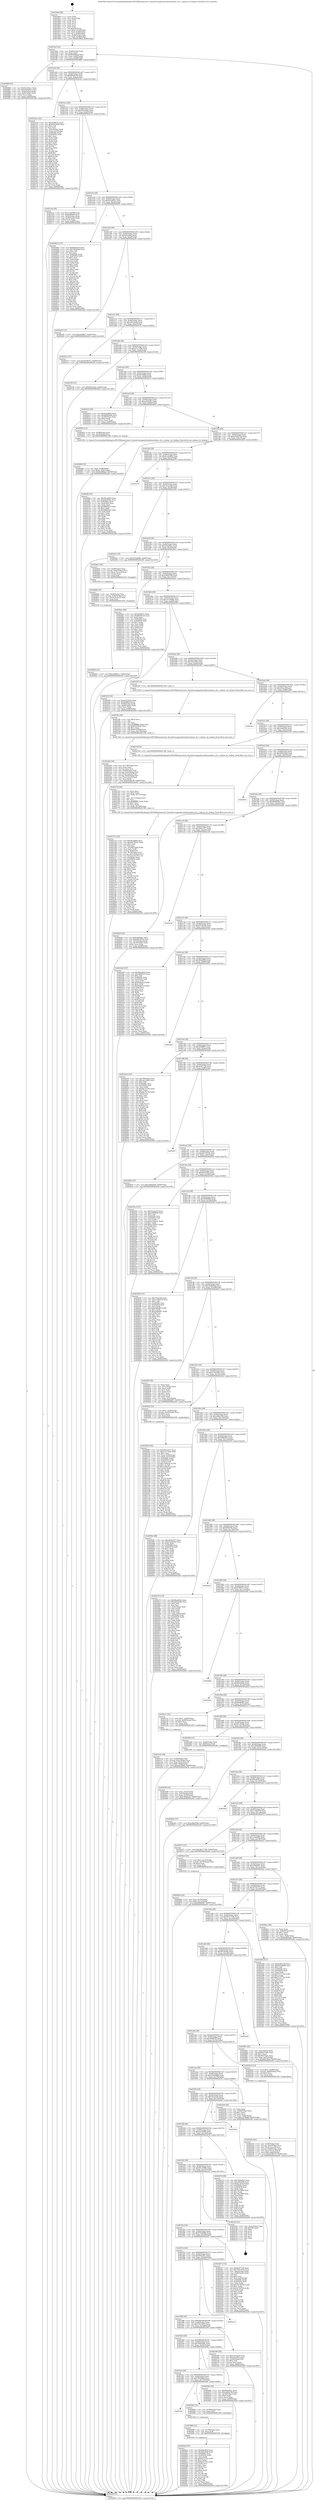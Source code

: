 digraph "0x4019b0" {
  label = "0x4019b0 (/mnt/c/Users/mathe/Desktop/tcc/POCII/binaries/extr_linuxdriversgpudrmradeonradeon_i2c.c_radeon_i2c_lookup_Final-ollvm.out::main(0))"
  labelloc = "t"
  node[shape=record]

  Entry [label="",width=0.3,height=0.3,shape=circle,fillcolor=black,style=filled]
  "0x4019e2" [label="{
     0x4019e2 [32]\l
     | [instrs]\l
     &nbsp;&nbsp;0x4019e2 \<+6\>: mov -0x90(%rbp),%eax\l
     &nbsp;&nbsp;0x4019e8 \<+2\>: mov %eax,%ecx\l
     &nbsp;&nbsp;0x4019ea \<+6\>: sub $0x8ed46ba4,%ecx\l
     &nbsp;&nbsp;0x4019f0 \<+6\>: mov %eax,-0x94(%rbp)\l
     &nbsp;&nbsp;0x4019f6 \<+6\>: mov %ecx,-0x98(%rbp)\l
     &nbsp;&nbsp;0x4019fc \<+6\>: je 0000000000402880 \<main+0xed0\>\l
  }"]
  "0x402880" [label="{
     0x402880 [33]\l
     | [instrs]\l
     &nbsp;&nbsp;0x402880 \<+5\>: mov $0x9c2e9ce1,%eax\l
     &nbsp;&nbsp;0x402885 \<+5\>: mov $0xcb4ad0e1,%ecx\l
     &nbsp;&nbsp;0x40288a \<+6\>: mov -0x8c(%rbp),%edx\l
     &nbsp;&nbsp;0x402890 \<+3\>: cmp -0x50(%rbp),%edx\l
     &nbsp;&nbsp;0x402893 \<+3\>: cmovl %ecx,%eax\l
     &nbsp;&nbsp;0x402896 \<+6\>: mov %eax,-0x90(%rbp)\l
     &nbsp;&nbsp;0x40289c \<+5\>: jmp 0000000000402e00 \<main+0x1450\>\l
  }"]
  "0x401a02" [label="{
     0x401a02 [28]\l
     | [instrs]\l
     &nbsp;&nbsp;0x401a02 \<+5\>: jmp 0000000000401a07 \<main+0x57\>\l
     &nbsp;&nbsp;0x401a07 \<+6\>: mov -0x94(%rbp),%eax\l
     &nbsp;&nbsp;0x401a0d \<+5\>: sub $0x8f549154,%eax\l
     &nbsp;&nbsp;0x401a12 \<+6\>: mov %eax,-0x9c(%rbp)\l
     &nbsp;&nbsp;0x401a18 \<+6\>: je 0000000000402c42 \<main+0x1292\>\l
  }"]
  Exit [label="",width=0.3,height=0.3,shape=circle,fillcolor=black,style=filled,peripheries=2]
  "0x402c42" [label="{
     0x402c42 [143]\l
     | [instrs]\l
     &nbsp;&nbsp;0x402c42 \<+5\>: mov $0xf1df957c,%eax\l
     &nbsp;&nbsp;0x402c47 \<+5\>: mov $0x6012508b,%ecx\l
     &nbsp;&nbsp;0x402c4c \<+2\>: mov $0x1,%dl\l
     &nbsp;&nbsp;0x402c4e \<+2\>: xor %esi,%esi\l
     &nbsp;&nbsp;0x402c50 \<+3\>: mov -0x3c(%rbp),%edi\l
     &nbsp;&nbsp;0x402c53 \<+3\>: mov %edi,-0x2c(%rbp)\l
     &nbsp;&nbsp;0x402c56 \<+7\>: mov 0x40506c,%edi\l
     &nbsp;&nbsp;0x402c5d \<+8\>: mov 0x405054,%r8d\l
     &nbsp;&nbsp;0x402c65 \<+3\>: sub $0x1,%esi\l
     &nbsp;&nbsp;0x402c68 \<+3\>: mov %edi,%r9d\l
     &nbsp;&nbsp;0x402c6b \<+3\>: add %esi,%r9d\l
     &nbsp;&nbsp;0x402c6e \<+4\>: imul %r9d,%edi\l
     &nbsp;&nbsp;0x402c72 \<+3\>: and $0x1,%edi\l
     &nbsp;&nbsp;0x402c75 \<+3\>: cmp $0x0,%edi\l
     &nbsp;&nbsp;0x402c78 \<+4\>: sete %r10b\l
     &nbsp;&nbsp;0x402c7c \<+4\>: cmp $0xa,%r8d\l
     &nbsp;&nbsp;0x402c80 \<+4\>: setl %r11b\l
     &nbsp;&nbsp;0x402c84 \<+3\>: mov %r10b,%bl\l
     &nbsp;&nbsp;0x402c87 \<+3\>: xor $0xff,%bl\l
     &nbsp;&nbsp;0x402c8a \<+3\>: mov %r11b,%r14b\l
     &nbsp;&nbsp;0x402c8d \<+4\>: xor $0xff,%r14b\l
     &nbsp;&nbsp;0x402c91 \<+3\>: xor $0x1,%dl\l
     &nbsp;&nbsp;0x402c94 \<+3\>: mov %bl,%r15b\l
     &nbsp;&nbsp;0x402c97 \<+4\>: and $0xff,%r15b\l
     &nbsp;&nbsp;0x402c9b \<+3\>: and %dl,%r10b\l
     &nbsp;&nbsp;0x402c9e \<+3\>: mov %r14b,%r12b\l
     &nbsp;&nbsp;0x402ca1 \<+4\>: and $0xff,%r12b\l
     &nbsp;&nbsp;0x402ca5 \<+3\>: and %dl,%r11b\l
     &nbsp;&nbsp;0x402ca8 \<+3\>: or %r10b,%r15b\l
     &nbsp;&nbsp;0x402cab \<+3\>: or %r11b,%r12b\l
     &nbsp;&nbsp;0x402cae \<+3\>: xor %r12b,%r15b\l
     &nbsp;&nbsp;0x402cb1 \<+3\>: or %r14b,%bl\l
     &nbsp;&nbsp;0x402cb4 \<+3\>: xor $0xff,%bl\l
     &nbsp;&nbsp;0x402cb7 \<+3\>: or $0x1,%dl\l
     &nbsp;&nbsp;0x402cba \<+2\>: and %dl,%bl\l
     &nbsp;&nbsp;0x402cbc \<+3\>: or %bl,%r15b\l
     &nbsp;&nbsp;0x402cbf \<+4\>: test $0x1,%r15b\l
     &nbsp;&nbsp;0x402cc3 \<+3\>: cmovne %ecx,%eax\l
     &nbsp;&nbsp;0x402cc6 \<+6\>: mov %eax,-0x90(%rbp)\l
     &nbsp;&nbsp;0x402ccc \<+5\>: jmp 0000000000402e00 \<main+0x1450\>\l
  }"]
  "0x401a1e" [label="{
     0x401a1e [28]\l
     | [instrs]\l
     &nbsp;&nbsp;0x401a1e \<+5\>: jmp 0000000000401a23 \<main+0x73\>\l
     &nbsp;&nbsp;0x401a23 \<+6\>: mov -0x94(%rbp),%eax\l
     &nbsp;&nbsp;0x401a29 \<+5\>: sub $0x9921bfae,%eax\l
     &nbsp;&nbsp;0x401a2e \<+6\>: mov %eax,-0xa0(%rbp)\l
     &nbsp;&nbsp;0x401a34 \<+6\>: je 00000000004021ae \<main+0x7fe\>\l
  }"]
  "0x4029a4" [label="{
     0x4029a4 [97]\l
     | [instrs]\l
     &nbsp;&nbsp;0x4029a4 \<+5\>: mov $0x8dedd34,%ecx\l
     &nbsp;&nbsp;0x4029a9 \<+5\>: mov $0x9efc4fa8,%edx\l
     &nbsp;&nbsp;0x4029ae \<+7\>: mov 0x40506c,%esi\l
     &nbsp;&nbsp;0x4029b5 \<+8\>: mov 0x405054,%r8d\l
     &nbsp;&nbsp;0x4029bd \<+3\>: mov %esi,%r9d\l
     &nbsp;&nbsp;0x4029c0 \<+7\>: add $0xbf31735c,%r9d\l
     &nbsp;&nbsp;0x4029c7 \<+4\>: sub $0x1,%r9d\l
     &nbsp;&nbsp;0x4029cb \<+7\>: sub $0xbf31735c,%r9d\l
     &nbsp;&nbsp;0x4029d2 \<+4\>: imul %r9d,%esi\l
     &nbsp;&nbsp;0x4029d6 \<+3\>: and $0x1,%esi\l
     &nbsp;&nbsp;0x4029d9 \<+3\>: cmp $0x0,%esi\l
     &nbsp;&nbsp;0x4029dc \<+4\>: sete %r10b\l
     &nbsp;&nbsp;0x4029e0 \<+4\>: cmp $0xa,%r8d\l
     &nbsp;&nbsp;0x4029e4 \<+4\>: setl %r11b\l
     &nbsp;&nbsp;0x4029e8 \<+3\>: mov %r10b,%bl\l
     &nbsp;&nbsp;0x4029eb \<+3\>: and %r11b,%bl\l
     &nbsp;&nbsp;0x4029ee \<+3\>: xor %r11b,%r10b\l
     &nbsp;&nbsp;0x4029f1 \<+3\>: or %r10b,%bl\l
     &nbsp;&nbsp;0x4029f4 \<+3\>: test $0x1,%bl\l
     &nbsp;&nbsp;0x4029f7 \<+3\>: cmovne %edx,%ecx\l
     &nbsp;&nbsp;0x4029fa \<+6\>: mov %ecx,-0x90(%rbp)\l
     &nbsp;&nbsp;0x402a00 \<+5\>: jmp 0000000000402e00 \<main+0x1450\>\l
  }"]
  "0x4021ae" [label="{
     0x4021ae [30]\l
     | [instrs]\l
     &nbsp;&nbsp;0x4021ae \<+5\>: mov $0x1c49ef99,%eax\l
     &nbsp;&nbsp;0x4021b3 \<+5\>: mov $0xfbdf6af0,%ecx\l
     &nbsp;&nbsp;0x4021b8 \<+3\>: mov -0x5c(%rbp),%edx\l
     &nbsp;&nbsp;0x4021bb \<+3\>: cmp -0x50(%rbp),%edx\l
     &nbsp;&nbsp;0x4021be \<+3\>: cmovl %ecx,%eax\l
     &nbsp;&nbsp;0x4021c1 \<+6\>: mov %eax,-0x90(%rbp)\l
     &nbsp;&nbsp;0x4021c7 \<+5\>: jmp 0000000000402e00 \<main+0x1450\>\l
  }"]
  "0x401a3a" [label="{
     0x401a3a [28]\l
     | [instrs]\l
     &nbsp;&nbsp;0x401a3a \<+5\>: jmp 0000000000401a3f \<main+0x8f\>\l
     &nbsp;&nbsp;0x401a3f \<+6\>: mov -0x94(%rbp),%eax\l
     &nbsp;&nbsp;0x401a45 \<+5\>: sub $0x9c2e9ce1,%eax\l
     &nbsp;&nbsp;0x401a4a \<+6\>: mov %eax,-0xa4(%rbp)\l
     &nbsp;&nbsp;0x401a50 \<+6\>: je 0000000000402903 \<main+0xf53\>\l
  }"]
  "0x402998" [label="{
     0x402998 [12]\l
     | [instrs]\l
     &nbsp;&nbsp;0x402998 \<+4\>: mov -0x78(%rbp),%rax\l
     &nbsp;&nbsp;0x40299c \<+3\>: mov %rax,%rdi\l
     &nbsp;&nbsp;0x40299f \<+5\>: call 0000000000401030 \<free@plt\>\l
     | [calls]\l
     &nbsp;&nbsp;0x401030 \{1\} (unknown)\l
  }"]
  "0x402903" [label="{
     0x402903 [137]\l
     | [instrs]\l
     &nbsp;&nbsp;0x402903 \<+5\>: mov $0x8dedd34,%eax\l
     &nbsp;&nbsp;0x402908 \<+5\>: mov $0x794306ef,%ecx\l
     &nbsp;&nbsp;0x40290d \<+2\>: mov $0x1,%dl\l
     &nbsp;&nbsp;0x40290f \<+2\>: xor %esi,%esi\l
     &nbsp;&nbsp;0x402911 \<+7\>: mov 0x40506c,%edi\l
     &nbsp;&nbsp;0x402918 \<+8\>: mov 0x405054,%r8d\l
     &nbsp;&nbsp;0x402920 \<+3\>: sub $0x1,%esi\l
     &nbsp;&nbsp;0x402923 \<+3\>: mov %edi,%r9d\l
     &nbsp;&nbsp;0x402926 \<+3\>: add %esi,%r9d\l
     &nbsp;&nbsp;0x402929 \<+4\>: imul %r9d,%edi\l
     &nbsp;&nbsp;0x40292d \<+3\>: and $0x1,%edi\l
     &nbsp;&nbsp;0x402930 \<+3\>: cmp $0x0,%edi\l
     &nbsp;&nbsp;0x402933 \<+4\>: sete %r10b\l
     &nbsp;&nbsp;0x402937 \<+4\>: cmp $0xa,%r8d\l
     &nbsp;&nbsp;0x40293b \<+4\>: setl %r11b\l
     &nbsp;&nbsp;0x40293f \<+3\>: mov %r10b,%bl\l
     &nbsp;&nbsp;0x402942 \<+3\>: xor $0xff,%bl\l
     &nbsp;&nbsp;0x402945 \<+3\>: mov %r11b,%r14b\l
     &nbsp;&nbsp;0x402948 \<+4\>: xor $0xff,%r14b\l
     &nbsp;&nbsp;0x40294c \<+3\>: xor $0x1,%dl\l
     &nbsp;&nbsp;0x40294f \<+3\>: mov %bl,%r15b\l
     &nbsp;&nbsp;0x402952 \<+4\>: and $0xff,%r15b\l
     &nbsp;&nbsp;0x402956 \<+3\>: and %dl,%r10b\l
     &nbsp;&nbsp;0x402959 \<+3\>: mov %r14b,%r12b\l
     &nbsp;&nbsp;0x40295c \<+4\>: and $0xff,%r12b\l
     &nbsp;&nbsp;0x402960 \<+3\>: and %dl,%r11b\l
     &nbsp;&nbsp;0x402963 \<+3\>: or %r10b,%r15b\l
     &nbsp;&nbsp;0x402966 \<+3\>: or %r11b,%r12b\l
     &nbsp;&nbsp;0x402969 \<+3\>: xor %r12b,%r15b\l
     &nbsp;&nbsp;0x40296c \<+3\>: or %r14b,%bl\l
     &nbsp;&nbsp;0x40296f \<+3\>: xor $0xff,%bl\l
     &nbsp;&nbsp;0x402972 \<+3\>: or $0x1,%dl\l
     &nbsp;&nbsp;0x402975 \<+2\>: and %dl,%bl\l
     &nbsp;&nbsp;0x402977 \<+3\>: or %bl,%r15b\l
     &nbsp;&nbsp;0x40297a \<+4\>: test $0x1,%r15b\l
     &nbsp;&nbsp;0x40297e \<+3\>: cmovne %ecx,%eax\l
     &nbsp;&nbsp;0x402981 \<+6\>: mov %eax,-0x90(%rbp)\l
     &nbsp;&nbsp;0x402987 \<+5\>: jmp 0000000000402e00 \<main+0x1450\>\l
  }"]
  "0x401a56" [label="{
     0x401a56 [28]\l
     | [instrs]\l
     &nbsp;&nbsp;0x401a56 \<+5\>: jmp 0000000000401a5b \<main+0xab\>\l
     &nbsp;&nbsp;0x401a5b \<+6\>: mov -0x94(%rbp),%eax\l
     &nbsp;&nbsp;0x401a61 \<+5\>: sub $0x9efc4fa8,%eax\l
     &nbsp;&nbsp;0x401a66 \<+6\>: mov %eax,-0xa8(%rbp)\l
     &nbsp;&nbsp;0x401a6c \<+6\>: je 0000000000402a05 \<main+0x1055\>\l
  }"]
  "0x401fea" [label="{
     0x401fea\l
  }", style=dashed]
  "0x402a05" [label="{
     0x402a05 [15]\l
     | [instrs]\l
     &nbsp;&nbsp;0x402a05 \<+10\>: movl $0xdc6fff07,-0x90(%rbp)\l
     &nbsp;&nbsp;0x402a0f \<+5\>: jmp 0000000000402e00 \<main+0x1450\>\l
  }"]
  "0x401a72" [label="{
     0x401a72 [28]\l
     | [instrs]\l
     &nbsp;&nbsp;0x401a72 \<+5\>: jmp 0000000000401a77 \<main+0xc7\>\l
     &nbsp;&nbsp;0x401a77 \<+6\>: mov -0x94(%rbp),%eax\l
     &nbsp;&nbsp;0x401a7d \<+5\>: sub $0xa001de8a,%eax\l
     &nbsp;&nbsp;0x401a82 \<+6\>: mov %eax,-0xac(%rbp)\l
     &nbsp;&nbsp;0x401a88 \<+6\>: je 0000000000402512 \<main+0xb62\>\l
  }"]
  "0x40298c" [label="{
     0x40298c [12]\l
     | [instrs]\l
     &nbsp;&nbsp;0x40298c \<+4\>: mov -0x58(%rbp),%rax\l
     &nbsp;&nbsp;0x402990 \<+3\>: mov %rax,%rdi\l
     &nbsp;&nbsp;0x402993 \<+5\>: call 0000000000401030 \<free@plt\>\l
     | [calls]\l
     &nbsp;&nbsp;0x401030 \{1\} (unknown)\l
  }"]
  "0x402512" [label="{
     0x402512 [15]\l
     | [instrs]\l
     &nbsp;&nbsp;0x402512 \<+10\>: movl $0x2f7fb372,-0x90(%rbp)\l
     &nbsp;&nbsp;0x40251c \<+5\>: jmp 0000000000402e00 \<main+0x1450\>\l
  }"]
  "0x401a8e" [label="{
     0x401a8e [28]\l
     | [instrs]\l
     &nbsp;&nbsp;0x401a8e \<+5\>: jmp 0000000000401a93 \<main+0xe3\>\l
     &nbsp;&nbsp;0x401a93 \<+6\>: mov -0x94(%rbp),%eax\l
     &nbsp;&nbsp;0x401a99 \<+5\>: sub $0xa11c745d,%eax\l
     &nbsp;&nbsp;0x401a9e \<+6\>: mov %eax,-0xb0(%rbp)\l
     &nbsp;&nbsp;0x401aa4 \<+6\>: je 000000000040219f \<main+0x7ef\>\l
  }"]
  "0x4028d2" [label="{
     0x4028d2 [15]\l
     | [instrs]\l
     &nbsp;&nbsp;0x4028d2 \<+10\>: movl $0x239fddc1,-0x90(%rbp)\l
     &nbsp;&nbsp;0x4028dc \<+5\>: jmp 0000000000402e00 \<main+0x1450\>\l
  }"]
  "0x40219f" [label="{
     0x40219f [15]\l
     | [instrs]\l
     &nbsp;&nbsp;0x40219f \<+10\>: movl $0x9921bfae,-0x90(%rbp)\l
     &nbsp;&nbsp;0x4021a9 \<+5\>: jmp 0000000000402e00 \<main+0x1450\>\l
  }"]
  "0x401aaa" [label="{
     0x401aaa [28]\l
     | [instrs]\l
     &nbsp;&nbsp;0x401aaa \<+5\>: jmp 0000000000401aaf \<main+0xff\>\l
     &nbsp;&nbsp;0x401aaf \<+6\>: mov -0x94(%rbp),%eax\l
     &nbsp;&nbsp;0x401ab5 \<+5\>: sub $0xa814ffa9,%eax\l
     &nbsp;&nbsp;0x401aba \<+6\>: mov %eax,-0xb4(%rbp)\l
     &nbsp;&nbsp;0x401ac0 \<+6\>: je 0000000000402010 \<main+0x660\>\l
  }"]
  "0x4028bb" [label="{
     0x4028bb [23]\l
     | [instrs]\l
     &nbsp;&nbsp;0x4028bb \<+4\>: mov -0x58(%rbp),%rax\l
     &nbsp;&nbsp;0x4028bf \<+7\>: movslq -0x8c(%rbp),%rcx\l
     &nbsp;&nbsp;0x4028c6 \<+4\>: mov (%rax,%rcx,8),%rax\l
     &nbsp;&nbsp;0x4028ca \<+3\>: mov %rax,%rdi\l
     &nbsp;&nbsp;0x4028cd \<+5\>: call 0000000000401030 \<free@plt\>\l
     | [calls]\l
     &nbsp;&nbsp;0x401030 \{1\} (unknown)\l
  }"]
  "0x402010" [label="{
     0x402010 [30]\l
     | [instrs]\l
     &nbsp;&nbsp;0x402010 \<+5\>: mov $0xfe2c96d0,%eax\l
     &nbsp;&nbsp;0x402015 \<+5\>: mov $0xd0045da6,%ecx\l
     &nbsp;&nbsp;0x40201a \<+3\>: mov -0x38(%rbp),%edx\l
     &nbsp;&nbsp;0x40201d \<+3\>: cmp $0x2,%edx\l
     &nbsp;&nbsp;0x402020 \<+3\>: cmovne %ecx,%eax\l
     &nbsp;&nbsp;0x402023 \<+6\>: mov %eax,-0x90(%rbp)\l
     &nbsp;&nbsp;0x402029 \<+5\>: jmp 0000000000402e00 \<main+0x1450\>\l
  }"]
  "0x401ac6" [label="{
     0x401ac6 [28]\l
     | [instrs]\l
     &nbsp;&nbsp;0x401ac6 \<+5\>: jmp 0000000000401acb \<main+0x11b\>\l
     &nbsp;&nbsp;0x401acb \<+6\>: mov -0x94(%rbp),%eax\l
     &nbsp;&nbsp;0x401ad1 \<+5\>: sub $0xaab5fa6c,%eax\l
     &nbsp;&nbsp;0x401ad6 \<+6\>: mov %eax,-0xb8(%rbp)\l
     &nbsp;&nbsp;0x401adc \<+6\>: je 0000000000402853 \<main+0xea3\>\l
  }"]
  "0x402e00" [label="{
     0x402e00 [5]\l
     | [instrs]\l
     &nbsp;&nbsp;0x402e00 \<+5\>: jmp 00000000004019e2 \<main+0x32\>\l
  }"]
  "0x4019b0" [label="{
     0x4019b0 [50]\l
     | [instrs]\l
     &nbsp;&nbsp;0x4019b0 \<+1\>: push %rbp\l
     &nbsp;&nbsp;0x4019b1 \<+3\>: mov %rsp,%rbp\l
     &nbsp;&nbsp;0x4019b4 \<+2\>: push %r15\l
     &nbsp;&nbsp;0x4019b6 \<+2\>: push %r14\l
     &nbsp;&nbsp;0x4019b8 \<+2\>: push %r13\l
     &nbsp;&nbsp;0x4019ba \<+2\>: push %r12\l
     &nbsp;&nbsp;0x4019bc \<+1\>: push %rbx\l
     &nbsp;&nbsp;0x4019bd \<+7\>: sub $0x168,%rsp\l
     &nbsp;&nbsp;0x4019c4 \<+7\>: movl $0x0,-0x3c(%rbp)\l
     &nbsp;&nbsp;0x4019cb \<+3\>: mov %edi,-0x40(%rbp)\l
     &nbsp;&nbsp;0x4019ce \<+4\>: mov %rsi,-0x48(%rbp)\l
     &nbsp;&nbsp;0x4019d2 \<+3\>: mov -0x40(%rbp),%edi\l
     &nbsp;&nbsp;0x4019d5 \<+3\>: mov %edi,-0x38(%rbp)\l
     &nbsp;&nbsp;0x4019d8 \<+10\>: movl $0xa814ffa9,-0x90(%rbp)\l
  }"]
  "0x402860" [label="{
     0x402860 [32]\l
     | [instrs]\l
     &nbsp;&nbsp;0x402860 \<+7\>: mov %rax,-0x88(%rbp)\l
     &nbsp;&nbsp;0x402867 \<+10\>: movl $0x0,-0x8c(%rbp)\l
     &nbsp;&nbsp;0x402871 \<+10\>: movl $0x8ed46ba4,-0x90(%rbp)\l
     &nbsp;&nbsp;0x40287b \<+5\>: jmp 0000000000402e00 \<main+0x1450\>\l
  }"]
  "0x402853" [label="{
     0x402853 [13]\l
     | [instrs]\l
     &nbsp;&nbsp;0x402853 \<+4\>: mov -0x58(%rbp),%rdi\l
     &nbsp;&nbsp;0x402857 \<+4\>: mov -0x78(%rbp),%rsi\l
     &nbsp;&nbsp;0x40285b \<+5\>: call 00000000004013f0 \<radeon_i2c_lookup\>\l
     | [calls]\l
     &nbsp;&nbsp;0x4013f0 \{1\} (/mnt/c/Users/mathe/Desktop/tcc/POCII/binaries/extr_linuxdriversgpudrmradeonradeon_i2c.c_radeon_i2c_lookup_Final-ollvm.out::radeon_i2c_lookup)\l
  }"]
  "0x401ae2" [label="{
     0x401ae2 [28]\l
     | [instrs]\l
     &nbsp;&nbsp;0x401ae2 \<+5\>: jmp 0000000000401ae7 \<main+0x137\>\l
     &nbsp;&nbsp;0x401ae7 \<+6\>: mov -0x94(%rbp),%eax\l
     &nbsp;&nbsp;0x401aed \<+5\>: sub $0xb3b2d7b4,%eax\l
     &nbsp;&nbsp;0x401af2 \<+6\>: mov %eax,-0xbc(%rbp)\l
     &nbsp;&nbsp;0x401af8 \<+6\>: je 00000000004026f2 \<main+0xd42\>\l
  }"]
  "0x40277e" [label="{
     0x40277e [162]\l
     | [instrs]\l
     &nbsp;&nbsp;0x40277e \<+5\>: mov $0xd8caf984,%ecx\l
     &nbsp;&nbsp;0x402783 \<+5\>: mov $0xdd17831b,%edx\l
     &nbsp;&nbsp;0x402788 \<+3\>: mov $0x1,%dil\l
     &nbsp;&nbsp;0x40278b \<+2\>: xor %esi,%esi\l
     &nbsp;&nbsp;0x40278d \<+7\>: mov -0x180(%rbp),%r8d\l
     &nbsp;&nbsp;0x402794 \<+4\>: imul %eax,%r8d\l
     &nbsp;&nbsp;0x402798 \<+3\>: movslq %r8d,%r9\l
     &nbsp;&nbsp;0x40279b \<+4\>: mov -0x78(%rbp),%r10\l
     &nbsp;&nbsp;0x40279f \<+4\>: movslq -0x7c(%rbp),%r11\l
     &nbsp;&nbsp;0x4027a3 \<+4\>: mov %r9,(%r10,%r11,8)\l
     &nbsp;&nbsp;0x4027a7 \<+7\>: mov 0x40506c,%eax\l
     &nbsp;&nbsp;0x4027ae \<+8\>: mov 0x405054,%r8d\l
     &nbsp;&nbsp;0x4027b6 \<+3\>: sub $0x1,%esi\l
     &nbsp;&nbsp;0x4027b9 \<+2\>: mov %eax,%ebx\l
     &nbsp;&nbsp;0x4027bb \<+2\>: add %esi,%ebx\l
     &nbsp;&nbsp;0x4027bd \<+3\>: imul %ebx,%eax\l
     &nbsp;&nbsp;0x4027c0 \<+3\>: and $0x1,%eax\l
     &nbsp;&nbsp;0x4027c3 \<+3\>: cmp $0x0,%eax\l
     &nbsp;&nbsp;0x4027c6 \<+4\>: sete %r14b\l
     &nbsp;&nbsp;0x4027ca \<+4\>: cmp $0xa,%r8d\l
     &nbsp;&nbsp;0x4027ce \<+4\>: setl %r15b\l
     &nbsp;&nbsp;0x4027d2 \<+3\>: mov %r14b,%r12b\l
     &nbsp;&nbsp;0x4027d5 \<+4\>: xor $0xff,%r12b\l
     &nbsp;&nbsp;0x4027d9 \<+3\>: mov %r15b,%r13b\l
     &nbsp;&nbsp;0x4027dc \<+4\>: xor $0xff,%r13b\l
     &nbsp;&nbsp;0x4027e0 \<+4\>: xor $0x1,%dil\l
     &nbsp;&nbsp;0x4027e4 \<+3\>: mov %r12b,%al\l
     &nbsp;&nbsp;0x4027e7 \<+2\>: and $0xff,%al\l
     &nbsp;&nbsp;0x4027e9 \<+3\>: and %dil,%r14b\l
     &nbsp;&nbsp;0x4027ec \<+3\>: mov %r13b,%sil\l
     &nbsp;&nbsp;0x4027ef \<+4\>: and $0xff,%sil\l
     &nbsp;&nbsp;0x4027f3 \<+3\>: and %dil,%r15b\l
     &nbsp;&nbsp;0x4027f6 \<+3\>: or %r14b,%al\l
     &nbsp;&nbsp;0x4027f9 \<+3\>: or %r15b,%sil\l
     &nbsp;&nbsp;0x4027fc \<+3\>: xor %sil,%al\l
     &nbsp;&nbsp;0x4027ff \<+3\>: or %r13b,%r12b\l
     &nbsp;&nbsp;0x402802 \<+4\>: xor $0xff,%r12b\l
     &nbsp;&nbsp;0x402806 \<+4\>: or $0x1,%dil\l
     &nbsp;&nbsp;0x40280a \<+3\>: and %dil,%r12b\l
     &nbsp;&nbsp;0x40280d \<+3\>: or %r12b,%al\l
     &nbsp;&nbsp;0x402810 \<+2\>: test $0x1,%al\l
     &nbsp;&nbsp;0x402812 \<+3\>: cmovne %edx,%ecx\l
     &nbsp;&nbsp;0x402815 \<+6\>: mov %ecx,-0x90(%rbp)\l
     &nbsp;&nbsp;0x40281b \<+5\>: jmp 0000000000402e00 \<main+0x1450\>\l
  }"]
  "0x4026f2" [label="{
     0x4026f2 [91]\l
     | [instrs]\l
     &nbsp;&nbsp;0x4026f2 \<+5\>: mov $0xd8caf984,%eax\l
     &nbsp;&nbsp;0x4026f7 \<+5\>: mov $0xcfa20d3e,%ecx\l
     &nbsp;&nbsp;0x4026fc \<+7\>: mov 0x40506c,%edx\l
     &nbsp;&nbsp;0x402703 \<+7\>: mov 0x405054,%esi\l
     &nbsp;&nbsp;0x40270a \<+2\>: mov %edx,%edi\l
     &nbsp;&nbsp;0x40270c \<+6\>: add $0x4f6bb5c2,%edi\l
     &nbsp;&nbsp;0x402712 \<+3\>: sub $0x1,%edi\l
     &nbsp;&nbsp;0x402715 \<+6\>: sub $0x4f6bb5c2,%edi\l
     &nbsp;&nbsp;0x40271b \<+3\>: imul %edi,%edx\l
     &nbsp;&nbsp;0x40271e \<+3\>: and $0x1,%edx\l
     &nbsp;&nbsp;0x402721 \<+3\>: cmp $0x0,%edx\l
     &nbsp;&nbsp;0x402724 \<+4\>: sete %r8b\l
     &nbsp;&nbsp;0x402728 \<+3\>: cmp $0xa,%esi\l
     &nbsp;&nbsp;0x40272b \<+4\>: setl %r9b\l
     &nbsp;&nbsp;0x40272f \<+3\>: mov %r8b,%r10b\l
     &nbsp;&nbsp;0x402732 \<+3\>: and %r9b,%r10b\l
     &nbsp;&nbsp;0x402735 \<+3\>: xor %r9b,%r8b\l
     &nbsp;&nbsp;0x402738 \<+3\>: or %r8b,%r10b\l
     &nbsp;&nbsp;0x40273b \<+4\>: test $0x1,%r10b\l
     &nbsp;&nbsp;0x40273f \<+3\>: cmovne %ecx,%eax\l
     &nbsp;&nbsp;0x402742 \<+6\>: mov %eax,-0x90(%rbp)\l
     &nbsp;&nbsp;0x402748 \<+5\>: jmp 0000000000402e00 \<main+0x1450\>\l
  }"]
  "0x401afe" [label="{
     0x401afe [28]\l
     | [instrs]\l
     &nbsp;&nbsp;0x401afe \<+5\>: jmp 0000000000401b03 \<main+0x153\>\l
     &nbsp;&nbsp;0x401b03 \<+6\>: mov -0x94(%rbp),%eax\l
     &nbsp;&nbsp;0x401b09 \<+5\>: sub $0xbe1da859,%eax\l
     &nbsp;&nbsp;0x401b0e \<+6\>: mov %eax,-0xc0(%rbp)\l
     &nbsp;&nbsp;0x401b14 \<+6\>: je 0000000000402a79 \<main+0x10c9\>\l
  }"]
  "0x402752" [label="{
     0x402752 [44]\l
     | [instrs]\l
     &nbsp;&nbsp;0x402752 \<+2\>: xor %ecx,%ecx\l
     &nbsp;&nbsp;0x402754 \<+5\>: mov $0x2,%edx\l
     &nbsp;&nbsp;0x402759 \<+6\>: mov %edx,-0x17c(%rbp)\l
     &nbsp;&nbsp;0x40275f \<+1\>: cltd\l
     &nbsp;&nbsp;0x402760 \<+6\>: mov -0x17c(%rbp),%esi\l
     &nbsp;&nbsp;0x402766 \<+2\>: idiv %esi\l
     &nbsp;&nbsp;0x402768 \<+6\>: imul $0xfffffffe,%edx,%edx\l
     &nbsp;&nbsp;0x40276e \<+3\>: sub $0x1,%ecx\l
     &nbsp;&nbsp;0x402771 \<+2\>: sub %ecx,%edx\l
     &nbsp;&nbsp;0x402773 \<+6\>: mov %edx,-0x180(%rbp)\l
     &nbsp;&nbsp;0x402779 \<+5\>: call 0000000000401160 \<next_i\>\l
     | [calls]\l
     &nbsp;&nbsp;0x401160 \{1\} (/mnt/c/Users/mathe/Desktop/tcc/POCII/binaries/extr_linuxdriversgpudrmradeonradeon_i2c.c_radeon_i2c_lookup_Final-ollvm.out::next_i)\l
  }"]
  "0x402a79" [label="{
     0x402a79\l
  }", style=dashed]
  "0x401b1a" [label="{
     0x401b1a [28]\l
     | [instrs]\l
     &nbsp;&nbsp;0x401b1a \<+5\>: jmp 0000000000401b1f \<main+0x16f\>\l
     &nbsp;&nbsp;0x401b1f \<+6\>: mov -0x94(%rbp),%eax\l
     &nbsp;&nbsp;0x401b25 \<+5\>: sub $0xc5ceeea8,%eax\l
     &nbsp;&nbsp;0x401b2a \<+6\>: mov %eax,-0xc4(%rbp)\l
     &nbsp;&nbsp;0x401b30 \<+6\>: je 0000000000402521 \<main+0xb71\>\l
  }"]
  "0x4026ba" [label="{
     0x4026ba [26]\l
     | [instrs]\l
     &nbsp;&nbsp;0x4026ba \<+4\>: mov %rax,-0x78(%rbp)\l
     &nbsp;&nbsp;0x4026be \<+7\>: movl $0x0,-0x7c(%rbp)\l
     &nbsp;&nbsp;0x4026c5 \<+10\>: movl $0xd068b967,-0x90(%rbp)\l
     &nbsp;&nbsp;0x4026cf \<+5\>: jmp 0000000000402e00 \<main+0x1450\>\l
  }"]
  "0x402521" [label="{
     0x402521 [15]\l
     | [instrs]\l
     &nbsp;&nbsp;0x402521 \<+10\>: movl $0x5304d988,-0x90(%rbp)\l
     &nbsp;&nbsp;0x40252b \<+5\>: jmp 0000000000402e00 \<main+0x1450\>\l
  }"]
  "0x401b36" [label="{
     0x401b36 [28]\l
     | [instrs]\l
     &nbsp;&nbsp;0x401b36 \<+5\>: jmp 0000000000401b3b \<main+0x18b\>\l
     &nbsp;&nbsp;0x401b3b \<+6\>: mov -0x94(%rbp),%eax\l
     &nbsp;&nbsp;0x401b41 \<+5\>: sub $0xcb4ad0e1,%eax\l
     &nbsp;&nbsp;0x401b46 \<+6\>: mov %eax,-0xc8(%rbp)\l
     &nbsp;&nbsp;0x401b4c \<+6\>: je 00000000004028a1 \<main+0xef1\>\l
  }"]
  "0x4023b4" [label="{
     0x4023b4 [50]\l
     | [instrs]\l
     &nbsp;&nbsp;0x4023b4 \<+6\>: mov -0x178(%rbp),%ecx\l
     &nbsp;&nbsp;0x4023ba \<+3\>: imul %eax,%ecx\l
     &nbsp;&nbsp;0x4023bd \<+3\>: movslq %ecx,%rsi\l
     &nbsp;&nbsp;0x4023c0 \<+4\>: mov -0x58(%rbp),%rdi\l
     &nbsp;&nbsp;0x4023c4 \<+4\>: movslq -0x5c(%rbp),%r8\l
     &nbsp;&nbsp;0x4023c8 \<+4\>: mov (%rdi,%r8,8),%rdi\l
     &nbsp;&nbsp;0x4023cc \<+4\>: movslq -0x64(%rbp),%r8\l
     &nbsp;&nbsp;0x4023d0 \<+4\>: mov (%rdi,%r8,8),%rdi\l
     &nbsp;&nbsp;0x4023d4 \<+3\>: mov %rsi,(%rdi)\l
     &nbsp;&nbsp;0x4023d7 \<+10\>: movl $0xd553b1f6,-0x90(%rbp)\l
     &nbsp;&nbsp;0x4023e1 \<+5\>: jmp 0000000000402e00 \<main+0x1450\>\l
  }"]
  "0x4028a1" [label="{
     0x4028a1 [26]\l
     | [instrs]\l
     &nbsp;&nbsp;0x4028a1 \<+4\>: mov -0x58(%rbp),%rax\l
     &nbsp;&nbsp;0x4028a5 \<+7\>: movslq -0x8c(%rbp),%rcx\l
     &nbsp;&nbsp;0x4028ac \<+4\>: mov (%rax,%rcx,8),%rax\l
     &nbsp;&nbsp;0x4028b0 \<+3\>: mov (%rax),%rax\l
     &nbsp;&nbsp;0x4028b3 \<+3\>: mov %rax,%rdi\l
     &nbsp;&nbsp;0x4028b6 \<+5\>: call 0000000000401030 \<free@plt\>\l
     | [calls]\l
     &nbsp;&nbsp;0x401030 \{1\} (unknown)\l
  }"]
  "0x401b52" [label="{
     0x401b52 [28]\l
     | [instrs]\l
     &nbsp;&nbsp;0x401b52 \<+5\>: jmp 0000000000401b57 \<main+0x1a7\>\l
     &nbsp;&nbsp;0x401b57 \<+6\>: mov -0x94(%rbp),%eax\l
     &nbsp;&nbsp;0x401b5d \<+5\>: sub $0xcd6b9598,%eax\l
     &nbsp;&nbsp;0x401b62 \<+6\>: mov %eax,-0xcc(%rbp)\l
     &nbsp;&nbsp;0x401b68 \<+6\>: je 0000000000402bec \<main+0x123c\>\l
  }"]
  "0x40238c" [label="{
     0x40238c [40]\l
     | [instrs]\l
     &nbsp;&nbsp;0x40238c \<+5\>: mov $0x2,%ecx\l
     &nbsp;&nbsp;0x402391 \<+1\>: cltd\l
     &nbsp;&nbsp;0x402392 \<+2\>: idiv %ecx\l
     &nbsp;&nbsp;0x402394 \<+6\>: imul $0xfffffffe,%edx,%ecx\l
     &nbsp;&nbsp;0x40239a \<+6\>: sub $0x916c8029,%ecx\l
     &nbsp;&nbsp;0x4023a0 \<+3\>: add $0x1,%ecx\l
     &nbsp;&nbsp;0x4023a3 \<+6\>: add $0x916c8029,%ecx\l
     &nbsp;&nbsp;0x4023a9 \<+6\>: mov %ecx,-0x178(%rbp)\l
     &nbsp;&nbsp;0x4023af \<+5\>: call 0000000000401160 \<next_i\>\l
     | [calls]\l
     &nbsp;&nbsp;0x401160 \{1\} (/mnt/c/Users/mathe/Desktop/tcc/POCII/binaries/extr_linuxdriversgpudrmradeonradeon_i2c.c_radeon_i2c_lookup_Final-ollvm.out::next_i)\l
  }"]
  "0x402bec" [label="{
     0x402bec [86]\l
     | [instrs]\l
     &nbsp;&nbsp;0x402bec \<+5\>: mov $0xf1df957c,%eax\l
     &nbsp;&nbsp;0x402bf1 \<+5\>: mov $0x8f549154,%ecx\l
     &nbsp;&nbsp;0x402bf6 \<+2\>: xor %edx,%edx\l
     &nbsp;&nbsp;0x402bf8 \<+7\>: mov 0x40506c,%esi\l
     &nbsp;&nbsp;0x402bff \<+7\>: mov 0x405054,%edi\l
     &nbsp;&nbsp;0x402c06 \<+3\>: sub $0x1,%edx\l
     &nbsp;&nbsp;0x402c09 \<+3\>: mov %esi,%r8d\l
     &nbsp;&nbsp;0x402c0c \<+3\>: add %edx,%r8d\l
     &nbsp;&nbsp;0x402c0f \<+4\>: imul %r8d,%esi\l
     &nbsp;&nbsp;0x402c13 \<+3\>: and $0x1,%esi\l
     &nbsp;&nbsp;0x402c16 \<+3\>: cmp $0x0,%esi\l
     &nbsp;&nbsp;0x402c19 \<+4\>: sete %r9b\l
     &nbsp;&nbsp;0x402c1d \<+3\>: cmp $0xa,%edi\l
     &nbsp;&nbsp;0x402c20 \<+4\>: setl %r10b\l
     &nbsp;&nbsp;0x402c24 \<+3\>: mov %r9b,%r11b\l
     &nbsp;&nbsp;0x402c27 \<+3\>: and %r10b,%r11b\l
     &nbsp;&nbsp;0x402c2a \<+3\>: xor %r10b,%r9b\l
     &nbsp;&nbsp;0x402c2d \<+3\>: or %r9b,%r11b\l
     &nbsp;&nbsp;0x402c30 \<+4\>: test $0x1,%r11b\l
     &nbsp;&nbsp;0x402c34 \<+3\>: cmovne %ecx,%eax\l
     &nbsp;&nbsp;0x402c37 \<+6\>: mov %eax,-0x90(%rbp)\l
     &nbsp;&nbsp;0x402c3d \<+5\>: jmp 0000000000402e00 \<main+0x1450\>\l
  }"]
  "0x401b6e" [label="{
     0x401b6e [28]\l
     | [instrs]\l
     &nbsp;&nbsp;0x401b6e \<+5\>: jmp 0000000000401b73 \<main+0x1c3\>\l
     &nbsp;&nbsp;0x401b73 \<+6\>: mov -0x94(%rbp),%eax\l
     &nbsp;&nbsp;0x401b79 \<+5\>: sub $0xcee7bb6b,%eax\l
     &nbsp;&nbsp;0x401b7e \<+6\>: mov %eax,-0xd0(%rbp)\l
     &nbsp;&nbsp;0x401b84 \<+6\>: je 0000000000402205 \<main+0x855\>\l
  }"]
  "0x40223a" [label="{
     0x40223a [42]\l
     | [instrs]\l
     &nbsp;&nbsp;0x40223a \<+4\>: mov -0x58(%rbp),%rdi\l
     &nbsp;&nbsp;0x40223e \<+4\>: movslq -0x5c(%rbp),%rcx\l
     &nbsp;&nbsp;0x402242 \<+4\>: mov (%rdi,%rcx,8),%rcx\l
     &nbsp;&nbsp;0x402246 \<+4\>: movslq -0x64(%rbp),%rdi\l
     &nbsp;&nbsp;0x40224a \<+4\>: mov %rax,(%rcx,%rdi,8)\l
     &nbsp;&nbsp;0x40224e \<+7\>: movl $0x0,-0x6c(%rbp)\l
     &nbsp;&nbsp;0x402255 \<+10\>: movl $0x2f7fb372,-0x90(%rbp)\l
     &nbsp;&nbsp;0x40225f \<+5\>: jmp 0000000000402e00 \<main+0x1450\>\l
  }"]
  "0x402205" [label="{
     0x402205 [30]\l
     | [instrs]\l
     &nbsp;&nbsp;0x402205 \<+5\>: mov $0xdef15543,%eax\l
     &nbsp;&nbsp;0x40220a \<+5\>: mov $0x4a88f1ff,%ecx\l
     &nbsp;&nbsp;0x40220f \<+3\>: mov -0x64(%rbp),%edx\l
     &nbsp;&nbsp;0x402212 \<+3\>: cmp -0x60(%rbp),%edx\l
     &nbsp;&nbsp;0x402215 \<+3\>: cmovl %ecx,%eax\l
     &nbsp;&nbsp;0x402218 \<+6\>: mov %eax,-0x90(%rbp)\l
     &nbsp;&nbsp;0x40221e \<+5\>: jmp 0000000000402e00 \<main+0x1450\>\l
  }"]
  "0x401b8a" [label="{
     0x401b8a [28]\l
     | [instrs]\l
     &nbsp;&nbsp;0x401b8a \<+5\>: jmp 0000000000401b8f \<main+0x1df\>\l
     &nbsp;&nbsp;0x401b8f \<+6\>: mov -0x94(%rbp),%eax\l
     &nbsp;&nbsp;0x401b95 \<+5\>: sub $0xcf2ce5be,%eax\l
     &nbsp;&nbsp;0x401b9a \<+6\>: mov %eax,-0xd4(%rbp)\l
     &nbsp;&nbsp;0x401ba0 \<+6\>: je 0000000000402387 \<main+0x9d7\>\l
  }"]
  "0x4021e3" [label="{
     0x4021e3 [34]\l
     | [instrs]\l
     &nbsp;&nbsp;0x4021e3 \<+4\>: mov -0x58(%rbp),%rdi\l
     &nbsp;&nbsp;0x4021e7 \<+4\>: movslq -0x5c(%rbp),%rcx\l
     &nbsp;&nbsp;0x4021eb \<+4\>: mov %rax,(%rdi,%rcx,8)\l
     &nbsp;&nbsp;0x4021ef \<+7\>: movl $0x0,-0x64(%rbp)\l
     &nbsp;&nbsp;0x4021f6 \<+10\>: movl $0xcee7bb6b,-0x90(%rbp)\l
     &nbsp;&nbsp;0x402200 \<+5\>: jmp 0000000000402e00 \<main+0x1450\>\l
  }"]
  "0x402387" [label="{
     0x402387 [5]\l
     | [instrs]\l
     &nbsp;&nbsp;0x402387 \<+5\>: call 0000000000401160 \<next_i\>\l
     | [calls]\l
     &nbsp;&nbsp;0x401160 \{1\} (/mnt/c/Users/mathe/Desktop/tcc/POCII/binaries/extr_linuxdriversgpudrmradeonradeon_i2c.c_radeon_i2c_lookup_Final-ollvm.out::next_i)\l
  }"]
  "0x401ba6" [label="{
     0x401ba6 [28]\l
     | [instrs]\l
     &nbsp;&nbsp;0x401ba6 \<+5\>: jmp 0000000000401bab \<main+0x1fb\>\l
     &nbsp;&nbsp;0x401bab \<+6\>: mov -0x94(%rbp),%eax\l
     &nbsp;&nbsp;0x401bb1 \<+5\>: sub $0xcf5ecc2f,%eax\l
     &nbsp;&nbsp;0x401bb6 \<+6\>: mov %eax,-0xd8(%rbp)\l
     &nbsp;&nbsp;0x401bbc \<+6\>: je 0000000000402dcc \<main+0x141c\>\l
  }"]
  "0x4020f9" [label="{
     0x4020f9 [166]\l
     | [instrs]\l
     &nbsp;&nbsp;0x4020f9 \<+5\>: mov $0xd2b3c477,%ecx\l
     &nbsp;&nbsp;0x4020fe \<+5\>: mov $0xa11c745d,%edx\l
     &nbsp;&nbsp;0x402103 \<+3\>: mov $0x1,%sil\l
     &nbsp;&nbsp;0x402106 \<+4\>: mov %rax,-0x58(%rbp)\l
     &nbsp;&nbsp;0x40210a \<+7\>: movl $0x0,-0x5c(%rbp)\l
     &nbsp;&nbsp;0x402111 \<+8\>: mov 0x40506c,%r8d\l
     &nbsp;&nbsp;0x402119 \<+8\>: mov 0x405054,%r9d\l
     &nbsp;&nbsp;0x402121 \<+3\>: mov %r8d,%r10d\l
     &nbsp;&nbsp;0x402124 \<+7\>: sub $0x1186e3a,%r10d\l
     &nbsp;&nbsp;0x40212b \<+4\>: sub $0x1,%r10d\l
     &nbsp;&nbsp;0x40212f \<+7\>: add $0x1186e3a,%r10d\l
     &nbsp;&nbsp;0x402136 \<+4\>: imul %r10d,%r8d\l
     &nbsp;&nbsp;0x40213a \<+4\>: and $0x1,%r8d\l
     &nbsp;&nbsp;0x40213e \<+4\>: cmp $0x0,%r8d\l
     &nbsp;&nbsp;0x402142 \<+4\>: sete %r11b\l
     &nbsp;&nbsp;0x402146 \<+4\>: cmp $0xa,%r9d\l
     &nbsp;&nbsp;0x40214a \<+3\>: setl %bl\l
     &nbsp;&nbsp;0x40214d \<+3\>: mov %r11b,%r14b\l
     &nbsp;&nbsp;0x402150 \<+4\>: xor $0xff,%r14b\l
     &nbsp;&nbsp;0x402154 \<+3\>: mov %bl,%r15b\l
     &nbsp;&nbsp;0x402157 \<+4\>: xor $0xff,%r15b\l
     &nbsp;&nbsp;0x40215b \<+4\>: xor $0x0,%sil\l
     &nbsp;&nbsp;0x40215f \<+3\>: mov %r14b,%r12b\l
     &nbsp;&nbsp;0x402162 \<+4\>: and $0x0,%r12b\l
     &nbsp;&nbsp;0x402166 \<+3\>: and %sil,%r11b\l
     &nbsp;&nbsp;0x402169 \<+3\>: mov %r15b,%r13b\l
     &nbsp;&nbsp;0x40216c \<+4\>: and $0x0,%r13b\l
     &nbsp;&nbsp;0x402170 \<+3\>: and %sil,%bl\l
     &nbsp;&nbsp;0x402173 \<+3\>: or %r11b,%r12b\l
     &nbsp;&nbsp;0x402176 \<+3\>: or %bl,%r13b\l
     &nbsp;&nbsp;0x402179 \<+3\>: xor %r13b,%r12b\l
     &nbsp;&nbsp;0x40217c \<+3\>: or %r15b,%r14b\l
     &nbsp;&nbsp;0x40217f \<+4\>: xor $0xff,%r14b\l
     &nbsp;&nbsp;0x402183 \<+4\>: or $0x0,%sil\l
     &nbsp;&nbsp;0x402187 \<+3\>: and %sil,%r14b\l
     &nbsp;&nbsp;0x40218a \<+3\>: or %r14b,%r12b\l
     &nbsp;&nbsp;0x40218d \<+4\>: test $0x1,%r12b\l
     &nbsp;&nbsp;0x402191 \<+3\>: cmovne %edx,%ecx\l
     &nbsp;&nbsp;0x402194 \<+6\>: mov %ecx,-0x90(%rbp)\l
     &nbsp;&nbsp;0x40219a \<+5\>: jmp 0000000000402e00 \<main+0x1450\>\l
  }"]
  "0x402dcc" [label="{
     0x402dcc\l
  }", style=dashed]
  "0x401bc2" [label="{
     0x401bc2 [28]\l
     | [instrs]\l
     &nbsp;&nbsp;0x401bc2 \<+5\>: jmp 0000000000401bc7 \<main+0x217\>\l
     &nbsp;&nbsp;0x401bc7 \<+6\>: mov -0x94(%rbp),%eax\l
     &nbsp;&nbsp;0x401bcd \<+5\>: sub $0xcfa20d3e,%eax\l
     &nbsp;&nbsp;0x401bd2 \<+6\>: mov %eax,-0xdc(%rbp)\l
     &nbsp;&nbsp;0x401bd8 \<+6\>: je 000000000040274d \<main+0xd9d\>\l
  }"]
  "0x401fce" [label="{
     0x401fce [28]\l
     | [instrs]\l
     &nbsp;&nbsp;0x401fce \<+5\>: jmp 0000000000401fd3 \<main+0x623\>\l
     &nbsp;&nbsp;0x401fd3 \<+6\>: mov -0x94(%rbp),%eax\l
     &nbsp;&nbsp;0x401fd9 \<+5\>: sub $0x794306ef,%eax\l
     &nbsp;&nbsp;0x401fde \<+6\>: mov %eax,-0x170(%rbp)\l
     &nbsp;&nbsp;0x401fe4 \<+6\>: je 000000000040298c \<main+0xfdc\>\l
  }"]
  "0x40274d" [label="{
     0x40274d [5]\l
     | [instrs]\l
     &nbsp;&nbsp;0x40274d \<+5\>: call 0000000000401160 \<next_i\>\l
     | [calls]\l
     &nbsp;&nbsp;0x401160 \{1\} (/mnt/c/Users/mathe/Desktop/tcc/POCII/binaries/extr_linuxdriversgpudrmradeonradeon_i2c.c_radeon_i2c_lookup_Final-ollvm.out::next_i)\l
  }"]
  "0x401bde" [label="{
     0x401bde [28]\l
     | [instrs]\l
     &nbsp;&nbsp;0x401bde \<+5\>: jmp 0000000000401be3 \<main+0x233\>\l
     &nbsp;&nbsp;0x401be3 \<+6\>: mov -0x94(%rbp),%eax\l
     &nbsp;&nbsp;0x401be9 \<+5\>: sub $0xd0045da6,%eax\l
     &nbsp;&nbsp;0x401bee \<+6\>: mov %eax,-0xe0(%rbp)\l
     &nbsp;&nbsp;0x401bf4 \<+6\>: je 000000000040202e \<main+0x67e\>\l
  }"]
  "0x40206e" [label="{
     0x40206e [30]\l
     | [instrs]\l
     &nbsp;&nbsp;0x40206e \<+5\>: mov $0x65ba2f3c,%eax\l
     &nbsp;&nbsp;0x402073 \<+5\>: mov $0xed84a784,%ecx\l
     &nbsp;&nbsp;0x402078 \<+3\>: mov -0x34(%rbp),%edx\l
     &nbsp;&nbsp;0x40207b \<+3\>: cmp $0x0,%edx\l
     &nbsp;&nbsp;0x40207e \<+3\>: cmove %ecx,%eax\l
     &nbsp;&nbsp;0x402081 \<+6\>: mov %eax,-0x90(%rbp)\l
     &nbsp;&nbsp;0x402087 \<+5\>: jmp 0000000000402e00 \<main+0x1450\>\l
  }"]
  "0x40202e" [label="{
     0x40202e\l
  }", style=dashed]
  "0x401bfa" [label="{
     0x401bfa [28]\l
     | [instrs]\l
     &nbsp;&nbsp;0x401bfa \<+5\>: jmp 0000000000401bff \<main+0x24f\>\l
     &nbsp;&nbsp;0x401bff \<+6\>: mov -0x94(%rbp),%eax\l
     &nbsp;&nbsp;0x401c05 \<+5\>: sub $0xd068b967,%eax\l
     &nbsp;&nbsp;0x401c0a \<+6\>: mov %eax,-0xe4(%rbp)\l
     &nbsp;&nbsp;0x401c10 \<+6\>: je 00000000004026d4 \<main+0xd24\>\l
  }"]
  "0x401fb2" [label="{
     0x401fb2 [28]\l
     | [instrs]\l
     &nbsp;&nbsp;0x401fb2 \<+5\>: jmp 0000000000401fb7 \<main+0x607\>\l
     &nbsp;&nbsp;0x401fb7 \<+6\>: mov -0x94(%rbp),%eax\l
     &nbsp;&nbsp;0x401fbd \<+5\>: sub $0x7460ebd4,%eax\l
     &nbsp;&nbsp;0x401fc2 \<+6\>: mov %eax,-0x16c(%rbp)\l
     &nbsp;&nbsp;0x401fc8 \<+6\>: je 000000000040206e \<main+0x6be\>\l
  }"]
  "0x4026d4" [label="{
     0x4026d4 [30]\l
     | [instrs]\l
     &nbsp;&nbsp;0x4026d4 \<+5\>: mov $0xaab5fa6c,%eax\l
     &nbsp;&nbsp;0x4026d9 \<+5\>: mov $0xb3b2d7b4,%ecx\l
     &nbsp;&nbsp;0x4026de \<+3\>: mov -0x7c(%rbp),%edx\l
     &nbsp;&nbsp;0x4026e1 \<+3\>: cmp -0x70(%rbp),%edx\l
     &nbsp;&nbsp;0x4026e4 \<+3\>: cmovl %ecx,%eax\l
     &nbsp;&nbsp;0x4026e7 \<+6\>: mov %eax,-0x90(%rbp)\l
     &nbsp;&nbsp;0x4026ed \<+5\>: jmp 0000000000402e00 \<main+0x1450\>\l
  }"]
  "0x401c16" [label="{
     0x401c16 [28]\l
     | [instrs]\l
     &nbsp;&nbsp;0x401c16 \<+5\>: jmp 0000000000401c1b \<main+0x26b\>\l
     &nbsp;&nbsp;0x401c1b \<+6\>: mov -0x94(%rbp),%eax\l
     &nbsp;&nbsp;0x401c21 \<+5\>: sub $0xd2b3c477,%eax\l
     &nbsp;&nbsp;0x401c26 \<+6\>: mov %eax,-0xe8(%rbp)\l
     &nbsp;&nbsp;0x401c2c \<+6\>: je 0000000000402ce6 \<main+0x1336\>\l
  }"]
  "0x402369" [label="{
     0x402369 [30]\l
     | [instrs]\l
     &nbsp;&nbsp;0x402369 \<+5\>: mov $0xc5ceeea8,%eax\l
     &nbsp;&nbsp;0x40236e \<+5\>: mov $0xcf2ce5be,%ecx\l
     &nbsp;&nbsp;0x402373 \<+3\>: mov -0x2d(%rbp),%dl\l
     &nbsp;&nbsp;0x402376 \<+3\>: test $0x1,%dl\l
     &nbsp;&nbsp;0x402379 \<+3\>: cmovne %ecx,%eax\l
     &nbsp;&nbsp;0x40237c \<+6\>: mov %eax,-0x90(%rbp)\l
     &nbsp;&nbsp;0x402382 \<+5\>: jmp 0000000000402e00 \<main+0x1450\>\l
  }"]
  "0x402ce6" [label="{
     0x402ce6\l
  }", style=dashed]
  "0x401c32" [label="{
     0x401c32 [28]\l
     | [instrs]\l
     &nbsp;&nbsp;0x401c32 \<+5\>: jmp 0000000000401c37 \<main+0x287\>\l
     &nbsp;&nbsp;0x401c37 \<+6\>: mov -0x94(%rbp),%eax\l
     &nbsp;&nbsp;0x401c3d \<+5\>: sub $0xd553b1f6,%eax\l
     &nbsp;&nbsp;0x401c42 \<+6\>: mov %eax,-0xec(%rbp)\l
     &nbsp;&nbsp;0x401c48 \<+6\>: je 00000000004023e6 \<main+0xa36\>\l
  }"]
  "0x401f96" [label="{
     0x401f96 [28]\l
     | [instrs]\l
     &nbsp;&nbsp;0x401f96 \<+5\>: jmp 0000000000401f9b \<main+0x5eb\>\l
     &nbsp;&nbsp;0x401f9b \<+6\>: mov -0x94(%rbp),%eax\l
     &nbsp;&nbsp;0x401fa1 \<+5\>: sub $0x74413033,%eax\l
     &nbsp;&nbsp;0x401fa6 \<+6\>: mov %eax,-0x168(%rbp)\l
     &nbsp;&nbsp;0x401fac \<+6\>: je 0000000000402369 \<main+0x9b9\>\l
  }"]
  "0x4023e6" [label="{
     0x4023e6 [147]\l
     | [instrs]\l
     &nbsp;&nbsp;0x4023e6 \<+5\>: mov $0xf8ced44e,%eax\l
     &nbsp;&nbsp;0x4023eb \<+5\>: mov $0xef980223,%ecx\l
     &nbsp;&nbsp;0x4023f0 \<+2\>: mov $0x1,%dl\l
     &nbsp;&nbsp;0x4023f2 \<+7\>: mov 0x40506c,%esi\l
     &nbsp;&nbsp;0x4023f9 \<+7\>: mov 0x405054,%edi\l
     &nbsp;&nbsp;0x402400 \<+3\>: mov %esi,%r8d\l
     &nbsp;&nbsp;0x402403 \<+7\>: add $0x83abeccf,%r8d\l
     &nbsp;&nbsp;0x40240a \<+4\>: sub $0x1,%r8d\l
     &nbsp;&nbsp;0x40240e \<+7\>: sub $0x83abeccf,%r8d\l
     &nbsp;&nbsp;0x402415 \<+4\>: imul %r8d,%esi\l
     &nbsp;&nbsp;0x402419 \<+3\>: and $0x1,%esi\l
     &nbsp;&nbsp;0x40241c \<+3\>: cmp $0x0,%esi\l
     &nbsp;&nbsp;0x40241f \<+4\>: sete %r9b\l
     &nbsp;&nbsp;0x402423 \<+3\>: cmp $0xa,%edi\l
     &nbsp;&nbsp;0x402426 \<+4\>: setl %r10b\l
     &nbsp;&nbsp;0x40242a \<+3\>: mov %r9b,%r11b\l
     &nbsp;&nbsp;0x40242d \<+4\>: xor $0xff,%r11b\l
     &nbsp;&nbsp;0x402431 \<+3\>: mov %r10b,%bl\l
     &nbsp;&nbsp;0x402434 \<+3\>: xor $0xff,%bl\l
     &nbsp;&nbsp;0x402437 \<+3\>: xor $0x0,%dl\l
     &nbsp;&nbsp;0x40243a \<+3\>: mov %r11b,%r14b\l
     &nbsp;&nbsp;0x40243d \<+4\>: and $0x0,%r14b\l
     &nbsp;&nbsp;0x402441 \<+3\>: and %dl,%r9b\l
     &nbsp;&nbsp;0x402444 \<+3\>: mov %bl,%r15b\l
     &nbsp;&nbsp;0x402447 \<+4\>: and $0x0,%r15b\l
     &nbsp;&nbsp;0x40244b \<+3\>: and %dl,%r10b\l
     &nbsp;&nbsp;0x40244e \<+3\>: or %r9b,%r14b\l
     &nbsp;&nbsp;0x402451 \<+3\>: or %r10b,%r15b\l
     &nbsp;&nbsp;0x402454 \<+3\>: xor %r15b,%r14b\l
     &nbsp;&nbsp;0x402457 \<+3\>: or %bl,%r11b\l
     &nbsp;&nbsp;0x40245a \<+4\>: xor $0xff,%r11b\l
     &nbsp;&nbsp;0x40245e \<+3\>: or $0x0,%dl\l
     &nbsp;&nbsp;0x402461 \<+3\>: and %dl,%r11b\l
     &nbsp;&nbsp;0x402464 \<+3\>: or %r11b,%r14b\l
     &nbsp;&nbsp;0x402467 \<+4\>: test $0x1,%r14b\l
     &nbsp;&nbsp;0x40246b \<+3\>: cmovne %ecx,%eax\l
     &nbsp;&nbsp;0x40246e \<+6\>: mov %eax,-0x90(%rbp)\l
     &nbsp;&nbsp;0x402474 \<+5\>: jmp 0000000000402e00 \<main+0x1450\>\l
  }"]
  "0x401c4e" [label="{
     0x401c4e [28]\l
     | [instrs]\l
     &nbsp;&nbsp;0x401c4e \<+5\>: jmp 0000000000401c53 \<main+0x2a3\>\l
     &nbsp;&nbsp;0x401c53 \<+6\>: mov -0x94(%rbp),%eax\l
     &nbsp;&nbsp;0x401c59 \<+5\>: sub $0xd8caf984,%eax\l
     &nbsp;&nbsp;0x401c5e \<+6\>: mov %eax,-0xf0(%rbp)\l
     &nbsp;&nbsp;0x401c64 \<+6\>: je 0000000000402d51 \<main+0x13a1\>\l
  }"]
  "0x402a14" [label="{
     0x402a14\l
  }", style=dashed]
  "0x402d51" [label="{
     0x402d51\l
  }", style=dashed]
  "0x401c6a" [label="{
     0x401c6a [28]\l
     | [instrs]\l
     &nbsp;&nbsp;0x401c6a \<+5\>: jmp 0000000000401c6f \<main+0x2bf\>\l
     &nbsp;&nbsp;0x401c6f \<+6\>: mov -0x94(%rbp),%eax\l
     &nbsp;&nbsp;0x401c75 \<+5\>: sub $0xdc6fff07,%eax\l
     &nbsp;&nbsp;0x401c7a \<+6\>: mov %eax,-0xf4(%rbp)\l
     &nbsp;&nbsp;0x401c80 \<+6\>: je 0000000000402ae8 \<main+0x1138\>\l
  }"]
  "0x401f7a" [label="{
     0x401f7a [28]\l
     | [instrs]\l
     &nbsp;&nbsp;0x401f7a \<+5\>: jmp 0000000000401f7f \<main+0x5cf\>\l
     &nbsp;&nbsp;0x401f7f \<+6\>: mov -0x94(%rbp),%eax\l
     &nbsp;&nbsp;0x401f85 \<+5\>: sub $0x65ba2f3c,%eax\l
     &nbsp;&nbsp;0x401f8a \<+6\>: mov %eax,-0x164(%rbp)\l
     &nbsp;&nbsp;0x401f90 \<+6\>: je 0000000000402a14 \<main+0x1064\>\l
  }"]
  "0x402ae8" [label="{
     0x402ae8 [147]\l
     | [instrs]\l
     &nbsp;&nbsp;0x402ae8 \<+5\>: mov $0x7f00e95d,%eax\l
     &nbsp;&nbsp;0x402aed \<+5\>: mov $0x5ac164f5,%ecx\l
     &nbsp;&nbsp;0x402af2 \<+2\>: mov $0x1,%dl\l
     &nbsp;&nbsp;0x402af4 \<+7\>: mov 0x40506c,%esi\l
     &nbsp;&nbsp;0x402afb \<+7\>: mov 0x405054,%edi\l
     &nbsp;&nbsp;0x402b02 \<+3\>: mov %esi,%r8d\l
     &nbsp;&nbsp;0x402b05 \<+7\>: sub $0xdbc7a744,%r8d\l
     &nbsp;&nbsp;0x402b0c \<+4\>: sub $0x1,%r8d\l
     &nbsp;&nbsp;0x402b10 \<+7\>: add $0xdbc7a744,%r8d\l
     &nbsp;&nbsp;0x402b17 \<+4\>: imul %r8d,%esi\l
     &nbsp;&nbsp;0x402b1b \<+3\>: and $0x1,%esi\l
     &nbsp;&nbsp;0x402b1e \<+3\>: cmp $0x0,%esi\l
     &nbsp;&nbsp;0x402b21 \<+4\>: sete %r9b\l
     &nbsp;&nbsp;0x402b25 \<+3\>: cmp $0xa,%edi\l
     &nbsp;&nbsp;0x402b28 \<+4\>: setl %r10b\l
     &nbsp;&nbsp;0x402b2c \<+3\>: mov %r9b,%r11b\l
     &nbsp;&nbsp;0x402b2f \<+4\>: xor $0xff,%r11b\l
     &nbsp;&nbsp;0x402b33 \<+3\>: mov %r10b,%bl\l
     &nbsp;&nbsp;0x402b36 \<+3\>: xor $0xff,%bl\l
     &nbsp;&nbsp;0x402b39 \<+3\>: xor $0x0,%dl\l
     &nbsp;&nbsp;0x402b3c \<+3\>: mov %r11b,%r14b\l
     &nbsp;&nbsp;0x402b3f \<+4\>: and $0x0,%r14b\l
     &nbsp;&nbsp;0x402b43 \<+3\>: and %dl,%r9b\l
     &nbsp;&nbsp;0x402b46 \<+3\>: mov %bl,%r15b\l
     &nbsp;&nbsp;0x402b49 \<+4\>: and $0x0,%r15b\l
     &nbsp;&nbsp;0x402b4d \<+3\>: and %dl,%r10b\l
     &nbsp;&nbsp;0x402b50 \<+3\>: or %r9b,%r14b\l
     &nbsp;&nbsp;0x402b53 \<+3\>: or %r10b,%r15b\l
     &nbsp;&nbsp;0x402b56 \<+3\>: xor %r15b,%r14b\l
     &nbsp;&nbsp;0x402b59 \<+3\>: or %bl,%r11b\l
     &nbsp;&nbsp;0x402b5c \<+4\>: xor $0xff,%r11b\l
     &nbsp;&nbsp;0x402b60 \<+3\>: or $0x0,%dl\l
     &nbsp;&nbsp;0x402b63 \<+3\>: and %dl,%r11b\l
     &nbsp;&nbsp;0x402b66 \<+3\>: or %r11b,%r14b\l
     &nbsp;&nbsp;0x402b69 \<+4\>: test $0x1,%r14b\l
     &nbsp;&nbsp;0x402b6d \<+3\>: cmovne %ecx,%eax\l
     &nbsp;&nbsp;0x402b70 \<+6\>: mov %eax,-0x90(%rbp)\l
     &nbsp;&nbsp;0x402b76 \<+5\>: jmp 0000000000402e00 \<main+0x1450\>\l
  }"]
  "0x401c86" [label="{
     0x401c86 [28]\l
     | [instrs]\l
     &nbsp;&nbsp;0x401c86 \<+5\>: jmp 0000000000401c8b \<main+0x2db\>\l
     &nbsp;&nbsp;0x401c8b \<+6\>: mov -0x94(%rbp),%eax\l
     &nbsp;&nbsp;0x401c91 \<+5\>: sub $0xdcdf7129,%eax\l
     &nbsp;&nbsp;0x401c96 \<+6\>: mov %eax,-0xf8(%rbp)\l
     &nbsp;&nbsp;0x401c9c \<+6\>: je 0000000000402d17 \<main+0x1367\>\l
  }"]
  "0x4022f7" [label="{
     0x4022f7 [114]\l
     | [instrs]\l
     &nbsp;&nbsp;0x4022f7 \<+5\>: mov $0xdcdf7129,%eax\l
     &nbsp;&nbsp;0x4022fc \<+5\>: mov $0x74413033,%ecx\l
     &nbsp;&nbsp;0x402301 \<+3\>: mov -0x6c(%rbp),%edx\l
     &nbsp;&nbsp;0x402304 \<+3\>: cmp -0x68(%rbp),%edx\l
     &nbsp;&nbsp;0x402307 \<+4\>: setl %sil\l
     &nbsp;&nbsp;0x40230b \<+4\>: and $0x1,%sil\l
     &nbsp;&nbsp;0x40230f \<+4\>: mov %sil,-0x2d(%rbp)\l
     &nbsp;&nbsp;0x402313 \<+7\>: mov 0x40506c,%edx\l
     &nbsp;&nbsp;0x40231a \<+7\>: mov 0x405054,%edi\l
     &nbsp;&nbsp;0x402321 \<+3\>: mov %edx,%r8d\l
     &nbsp;&nbsp;0x402324 \<+7\>: add $0x14734795,%r8d\l
     &nbsp;&nbsp;0x40232b \<+4\>: sub $0x1,%r8d\l
     &nbsp;&nbsp;0x40232f \<+7\>: sub $0x14734795,%r8d\l
     &nbsp;&nbsp;0x402336 \<+4\>: imul %r8d,%edx\l
     &nbsp;&nbsp;0x40233a \<+3\>: and $0x1,%edx\l
     &nbsp;&nbsp;0x40233d \<+3\>: cmp $0x0,%edx\l
     &nbsp;&nbsp;0x402340 \<+4\>: sete %sil\l
     &nbsp;&nbsp;0x402344 \<+3\>: cmp $0xa,%edi\l
     &nbsp;&nbsp;0x402347 \<+4\>: setl %r9b\l
     &nbsp;&nbsp;0x40234b \<+3\>: mov %sil,%r10b\l
     &nbsp;&nbsp;0x40234e \<+3\>: and %r9b,%r10b\l
     &nbsp;&nbsp;0x402351 \<+3\>: xor %r9b,%sil\l
     &nbsp;&nbsp;0x402354 \<+3\>: or %sil,%r10b\l
     &nbsp;&nbsp;0x402357 \<+4\>: test $0x1,%r10b\l
     &nbsp;&nbsp;0x40235b \<+3\>: cmovne %ecx,%eax\l
     &nbsp;&nbsp;0x40235e \<+6\>: mov %eax,-0x90(%rbp)\l
     &nbsp;&nbsp;0x402364 \<+5\>: jmp 0000000000402e00 \<main+0x1450\>\l
  }"]
  "0x402d17" [label="{
     0x402d17\l
  }", style=dashed]
  "0x401ca2" [label="{
     0x401ca2 [28]\l
     | [instrs]\l
     &nbsp;&nbsp;0x401ca2 \<+5\>: jmp 0000000000401ca7 \<main+0x2f7\>\l
     &nbsp;&nbsp;0x401ca7 \<+6\>: mov -0x94(%rbp),%eax\l
     &nbsp;&nbsp;0x401cad \<+5\>: sub $0xdd17831b,%eax\l
     &nbsp;&nbsp;0x401cb2 \<+6\>: mov %eax,-0xfc(%rbp)\l
     &nbsp;&nbsp;0x401cb8 \<+6\>: je 0000000000402820 \<main+0xe70\>\l
  }"]
  "0x401f5e" [label="{
     0x401f5e [28]\l
     | [instrs]\l
     &nbsp;&nbsp;0x401f5e \<+5\>: jmp 0000000000401f63 \<main+0x5b3\>\l
     &nbsp;&nbsp;0x401f63 \<+6\>: mov -0x94(%rbp),%eax\l
     &nbsp;&nbsp;0x401f69 \<+5\>: sub $0x61b5606b,%eax\l
     &nbsp;&nbsp;0x401f6e \<+6\>: mov %eax,-0x160(%rbp)\l
     &nbsp;&nbsp;0x401f74 \<+6\>: je 00000000004022f7 \<main+0x947\>\l
  }"]
  "0x402820" [label="{
     0x402820 [15]\l
     | [instrs]\l
     &nbsp;&nbsp;0x402820 \<+10\>: movl $0xe5b8d4b0,-0x90(%rbp)\l
     &nbsp;&nbsp;0x40282a \<+5\>: jmp 0000000000402e00 \<main+0x1450\>\l
  }"]
  "0x401cbe" [label="{
     0x401cbe [28]\l
     | [instrs]\l
     &nbsp;&nbsp;0x401cbe \<+5\>: jmp 0000000000401cc3 \<main+0x313\>\l
     &nbsp;&nbsp;0x401cc3 \<+6\>: mov -0x94(%rbp),%eax\l
     &nbsp;&nbsp;0x401cc9 \<+5\>: sub $0xdef15543,%eax\l
     &nbsp;&nbsp;0x401cce \<+6\>: mov %eax,-0x100(%rbp)\l
     &nbsp;&nbsp;0x401cd4 \<+6\>: je 000000000040254c \<main+0xb9c\>\l
  }"]
  "0x402cd1" [label="{
     0x402cd1 [21]\l
     | [instrs]\l
     &nbsp;&nbsp;0x402cd1 \<+3\>: mov -0x2c(%rbp),%eax\l
     &nbsp;&nbsp;0x402cd4 \<+7\>: add $0x168,%rsp\l
     &nbsp;&nbsp;0x402cdb \<+1\>: pop %rbx\l
     &nbsp;&nbsp;0x402cdc \<+2\>: pop %r12\l
     &nbsp;&nbsp;0x402cde \<+2\>: pop %r13\l
     &nbsp;&nbsp;0x402ce0 \<+2\>: pop %r14\l
     &nbsp;&nbsp;0x402ce2 \<+2\>: pop %r15\l
     &nbsp;&nbsp;0x402ce4 \<+1\>: pop %rbp\l
     &nbsp;&nbsp;0x402ce5 \<+1\>: ret\l
  }"]
  "0x40254c" [label="{
     0x40254c [147]\l
     | [instrs]\l
     &nbsp;&nbsp;0x40254c \<+5\>: mov $0x55ca2cf3,%eax\l
     &nbsp;&nbsp;0x402551 \<+5\>: mov $0xe56f09a6,%ecx\l
     &nbsp;&nbsp;0x402556 \<+2\>: mov $0x1,%dl\l
     &nbsp;&nbsp;0x402558 \<+7\>: mov 0x40506c,%esi\l
     &nbsp;&nbsp;0x40255f \<+7\>: mov 0x405054,%edi\l
     &nbsp;&nbsp;0x402566 \<+3\>: mov %esi,%r8d\l
     &nbsp;&nbsp;0x402569 \<+7\>: sub $0xe1528e51,%r8d\l
     &nbsp;&nbsp;0x402570 \<+4\>: sub $0x1,%r8d\l
     &nbsp;&nbsp;0x402574 \<+7\>: add $0xe1528e51,%r8d\l
     &nbsp;&nbsp;0x40257b \<+4\>: imul %r8d,%esi\l
     &nbsp;&nbsp;0x40257f \<+3\>: and $0x1,%esi\l
     &nbsp;&nbsp;0x402582 \<+3\>: cmp $0x0,%esi\l
     &nbsp;&nbsp;0x402585 \<+4\>: sete %r9b\l
     &nbsp;&nbsp;0x402589 \<+3\>: cmp $0xa,%edi\l
     &nbsp;&nbsp;0x40258c \<+4\>: setl %r10b\l
     &nbsp;&nbsp;0x402590 \<+3\>: mov %r9b,%r11b\l
     &nbsp;&nbsp;0x402593 \<+4\>: xor $0xff,%r11b\l
     &nbsp;&nbsp;0x402597 \<+3\>: mov %r10b,%bl\l
     &nbsp;&nbsp;0x40259a \<+3\>: xor $0xff,%bl\l
     &nbsp;&nbsp;0x40259d \<+3\>: xor $0x0,%dl\l
     &nbsp;&nbsp;0x4025a0 \<+3\>: mov %r11b,%r14b\l
     &nbsp;&nbsp;0x4025a3 \<+4\>: and $0x0,%r14b\l
     &nbsp;&nbsp;0x4025a7 \<+3\>: and %dl,%r9b\l
     &nbsp;&nbsp;0x4025aa \<+3\>: mov %bl,%r15b\l
     &nbsp;&nbsp;0x4025ad \<+4\>: and $0x0,%r15b\l
     &nbsp;&nbsp;0x4025b1 \<+3\>: and %dl,%r10b\l
     &nbsp;&nbsp;0x4025b4 \<+3\>: or %r9b,%r14b\l
     &nbsp;&nbsp;0x4025b7 \<+3\>: or %r10b,%r15b\l
     &nbsp;&nbsp;0x4025ba \<+3\>: xor %r15b,%r14b\l
     &nbsp;&nbsp;0x4025bd \<+3\>: or %bl,%r11b\l
     &nbsp;&nbsp;0x4025c0 \<+4\>: xor $0xff,%r11b\l
     &nbsp;&nbsp;0x4025c4 \<+3\>: or $0x0,%dl\l
     &nbsp;&nbsp;0x4025c7 \<+3\>: and %dl,%r11b\l
     &nbsp;&nbsp;0x4025ca \<+3\>: or %r11b,%r14b\l
     &nbsp;&nbsp;0x4025cd \<+4\>: test $0x1,%r14b\l
     &nbsp;&nbsp;0x4025d1 \<+3\>: cmovne %ecx,%eax\l
     &nbsp;&nbsp;0x4025d4 \<+6\>: mov %eax,-0x90(%rbp)\l
     &nbsp;&nbsp;0x4025da \<+5\>: jmp 0000000000402e00 \<main+0x1450\>\l
  }"]
  "0x401cda" [label="{
     0x401cda [28]\l
     | [instrs]\l
     &nbsp;&nbsp;0x401cda \<+5\>: jmp 0000000000401cdf \<main+0x32f\>\l
     &nbsp;&nbsp;0x401cdf \<+6\>: mov -0x94(%rbp),%eax\l
     &nbsp;&nbsp;0x401ce5 \<+5\>: sub $0xe56f09a6,%eax\l
     &nbsp;&nbsp;0x401cea \<+6\>: mov %eax,-0x104(%rbp)\l
     &nbsp;&nbsp;0x401cf0 \<+6\>: je 00000000004025df \<main+0xc2f\>\l
  }"]
  "0x401f42" [label="{
     0x401f42 [28]\l
     | [instrs]\l
     &nbsp;&nbsp;0x401f42 \<+5\>: jmp 0000000000401f47 \<main+0x597\>\l
     &nbsp;&nbsp;0x401f47 \<+6\>: mov -0x94(%rbp),%eax\l
     &nbsp;&nbsp;0x401f4d \<+5\>: sub $0x6012508b,%eax\l
     &nbsp;&nbsp;0x401f52 \<+6\>: mov %eax,-0x15c(%rbp)\l
     &nbsp;&nbsp;0x401f58 \<+6\>: je 0000000000402cd1 \<main+0x1321\>\l
  }"]
  "0x4025df" [label="{
     0x4025df [147]\l
     | [instrs]\l
     &nbsp;&nbsp;0x4025df \<+5\>: mov $0x55ca2cf3,%eax\l
     &nbsp;&nbsp;0x4025e4 \<+5\>: mov $0x1149a576,%ecx\l
     &nbsp;&nbsp;0x4025e9 \<+2\>: mov $0x1,%dl\l
     &nbsp;&nbsp;0x4025eb \<+7\>: mov 0x40506c,%esi\l
     &nbsp;&nbsp;0x4025f2 \<+7\>: mov 0x405054,%edi\l
     &nbsp;&nbsp;0x4025f9 \<+3\>: mov %esi,%r8d\l
     &nbsp;&nbsp;0x4025fc \<+7\>: add $0xa590ef67,%r8d\l
     &nbsp;&nbsp;0x402603 \<+4\>: sub $0x1,%r8d\l
     &nbsp;&nbsp;0x402607 \<+7\>: sub $0xa590ef67,%r8d\l
     &nbsp;&nbsp;0x40260e \<+4\>: imul %r8d,%esi\l
     &nbsp;&nbsp;0x402612 \<+3\>: and $0x1,%esi\l
     &nbsp;&nbsp;0x402615 \<+3\>: cmp $0x0,%esi\l
     &nbsp;&nbsp;0x402618 \<+4\>: sete %r9b\l
     &nbsp;&nbsp;0x40261c \<+3\>: cmp $0xa,%edi\l
     &nbsp;&nbsp;0x40261f \<+4\>: setl %r10b\l
     &nbsp;&nbsp;0x402623 \<+3\>: mov %r9b,%r11b\l
     &nbsp;&nbsp;0x402626 \<+4\>: xor $0xff,%r11b\l
     &nbsp;&nbsp;0x40262a \<+3\>: mov %r10b,%bl\l
     &nbsp;&nbsp;0x40262d \<+3\>: xor $0xff,%bl\l
     &nbsp;&nbsp;0x402630 \<+3\>: xor $0x1,%dl\l
     &nbsp;&nbsp;0x402633 \<+3\>: mov %r11b,%r14b\l
     &nbsp;&nbsp;0x402636 \<+4\>: and $0xff,%r14b\l
     &nbsp;&nbsp;0x40263a \<+3\>: and %dl,%r9b\l
     &nbsp;&nbsp;0x40263d \<+3\>: mov %bl,%r15b\l
     &nbsp;&nbsp;0x402640 \<+4\>: and $0xff,%r15b\l
     &nbsp;&nbsp;0x402644 \<+3\>: and %dl,%r10b\l
     &nbsp;&nbsp;0x402647 \<+3\>: or %r9b,%r14b\l
     &nbsp;&nbsp;0x40264a \<+3\>: or %r10b,%r15b\l
     &nbsp;&nbsp;0x40264d \<+3\>: xor %r15b,%r14b\l
     &nbsp;&nbsp;0x402650 \<+3\>: or %bl,%r11b\l
     &nbsp;&nbsp;0x402653 \<+4\>: xor $0xff,%r11b\l
     &nbsp;&nbsp;0x402657 \<+3\>: or $0x1,%dl\l
     &nbsp;&nbsp;0x40265a \<+3\>: and %dl,%r11b\l
     &nbsp;&nbsp;0x40265d \<+3\>: or %r11b,%r14b\l
     &nbsp;&nbsp;0x402660 \<+4\>: test $0x1,%r14b\l
     &nbsp;&nbsp;0x402664 \<+3\>: cmovne %ecx,%eax\l
     &nbsp;&nbsp;0x402667 \<+6\>: mov %eax,-0x90(%rbp)\l
     &nbsp;&nbsp;0x40266d \<+5\>: jmp 0000000000402e00 \<main+0x1450\>\l
  }"]
  "0x401cf6" [label="{
     0x401cf6 [28]\l
     | [instrs]\l
     &nbsp;&nbsp;0x401cf6 \<+5\>: jmp 0000000000401cfb \<main+0x34b\>\l
     &nbsp;&nbsp;0x401cfb \<+6\>: mov -0x94(%rbp),%eax\l
     &nbsp;&nbsp;0x401d01 \<+5\>: sub $0xe5b8d4b0,%eax\l
     &nbsp;&nbsp;0x401d06 \<+6\>: mov %eax,-0x108(%rbp)\l
     &nbsp;&nbsp;0x401d0c \<+6\>: je 000000000040282f \<main+0xe7f\>\l
  }"]
  "0x402b7b" [label="{
     0x402b7b [98]\l
     | [instrs]\l
     &nbsp;&nbsp;0x402b7b \<+5\>: mov $0x7f00e95d,%eax\l
     &nbsp;&nbsp;0x402b80 \<+5\>: mov $0x2d63089,%ecx\l
     &nbsp;&nbsp;0x402b85 \<+7\>: movl $0x0,-0x3c(%rbp)\l
     &nbsp;&nbsp;0x402b8c \<+7\>: mov 0x40506c,%edx\l
     &nbsp;&nbsp;0x402b93 \<+7\>: mov 0x405054,%esi\l
     &nbsp;&nbsp;0x402b9a \<+2\>: mov %edx,%edi\l
     &nbsp;&nbsp;0x402b9c \<+6\>: add $0x74ce2f66,%edi\l
     &nbsp;&nbsp;0x402ba2 \<+3\>: sub $0x1,%edi\l
     &nbsp;&nbsp;0x402ba5 \<+6\>: sub $0x74ce2f66,%edi\l
     &nbsp;&nbsp;0x402bab \<+3\>: imul %edi,%edx\l
     &nbsp;&nbsp;0x402bae \<+3\>: and $0x1,%edx\l
     &nbsp;&nbsp;0x402bb1 \<+3\>: cmp $0x0,%edx\l
     &nbsp;&nbsp;0x402bb4 \<+4\>: sete %r8b\l
     &nbsp;&nbsp;0x402bb8 \<+3\>: cmp $0xa,%esi\l
     &nbsp;&nbsp;0x402bbb \<+4\>: setl %r9b\l
     &nbsp;&nbsp;0x402bbf \<+3\>: mov %r8b,%r10b\l
     &nbsp;&nbsp;0x402bc2 \<+3\>: and %r9b,%r10b\l
     &nbsp;&nbsp;0x402bc5 \<+3\>: xor %r9b,%r8b\l
     &nbsp;&nbsp;0x402bc8 \<+3\>: or %r8b,%r10b\l
     &nbsp;&nbsp;0x402bcb \<+4\>: test $0x1,%r10b\l
     &nbsp;&nbsp;0x402bcf \<+3\>: cmovne %ecx,%eax\l
     &nbsp;&nbsp;0x402bd2 \<+6\>: mov %eax,-0x90(%rbp)\l
     &nbsp;&nbsp;0x402bd8 \<+5\>: jmp 0000000000402e00 \<main+0x1450\>\l
  }"]
  "0x40282f" [label="{
     0x40282f [36]\l
     | [instrs]\l
     &nbsp;&nbsp;0x40282f \<+2\>: xor %eax,%eax\l
     &nbsp;&nbsp;0x402831 \<+3\>: mov -0x7c(%rbp),%ecx\l
     &nbsp;&nbsp;0x402834 \<+2\>: mov %eax,%edx\l
     &nbsp;&nbsp;0x402836 \<+2\>: sub %ecx,%edx\l
     &nbsp;&nbsp;0x402838 \<+2\>: mov %eax,%ecx\l
     &nbsp;&nbsp;0x40283a \<+3\>: sub $0x1,%ecx\l
     &nbsp;&nbsp;0x40283d \<+2\>: add %ecx,%edx\l
     &nbsp;&nbsp;0x40283f \<+2\>: sub %edx,%eax\l
     &nbsp;&nbsp;0x402841 \<+3\>: mov %eax,-0x7c(%rbp)\l
     &nbsp;&nbsp;0x402844 \<+10\>: movl $0xd068b967,-0x90(%rbp)\l
     &nbsp;&nbsp;0x40284e \<+5\>: jmp 0000000000402e00 \<main+0x1450\>\l
  }"]
  "0x401d12" [label="{
     0x401d12 [28]\l
     | [instrs]\l
     &nbsp;&nbsp;0x401d12 \<+5\>: jmp 0000000000401d17 \<main+0x367\>\l
     &nbsp;&nbsp;0x401d17 \<+6\>: mov -0x94(%rbp),%eax\l
     &nbsp;&nbsp;0x401d1d \<+5\>: sub $0xe7e82392,%eax\l
     &nbsp;&nbsp;0x401d22 \<+6\>: mov %eax,-0x10c(%rbp)\l
     &nbsp;&nbsp;0x401d28 \<+6\>: je 00000000004020e2 \<main+0x732\>\l
  }"]
  "0x401f26" [label="{
     0x401f26 [28]\l
     | [instrs]\l
     &nbsp;&nbsp;0x401f26 \<+5\>: jmp 0000000000401f2b \<main+0x57b\>\l
     &nbsp;&nbsp;0x401f2b \<+6\>: mov -0x94(%rbp),%eax\l
     &nbsp;&nbsp;0x401f31 \<+5\>: sub $0x5ac164f5,%eax\l
     &nbsp;&nbsp;0x401f36 \<+6\>: mov %eax,-0x158(%rbp)\l
     &nbsp;&nbsp;0x401f3c \<+6\>: je 0000000000402b7b \<main+0x11cb\>\l
  }"]
  "0x4020e2" [label="{
     0x4020e2 [23]\l
     | [instrs]\l
     &nbsp;&nbsp;0x4020e2 \<+7\>: movl $0x1,-0x50(%rbp)\l
     &nbsp;&nbsp;0x4020e9 \<+4\>: movslq -0x50(%rbp),%rax\l
     &nbsp;&nbsp;0x4020ed \<+4\>: shl $0x3,%rax\l
     &nbsp;&nbsp;0x4020f1 \<+3\>: mov %rax,%rdi\l
     &nbsp;&nbsp;0x4020f4 \<+5\>: call 0000000000401050 \<malloc@plt\>\l
     | [calls]\l
     &nbsp;&nbsp;0x401050 \{1\} (unknown)\l
  }"]
  "0x401d2e" [label="{
     0x401d2e [28]\l
     | [instrs]\l
     &nbsp;&nbsp;0x401d2e \<+5\>: jmp 0000000000401d33 \<main+0x383\>\l
     &nbsp;&nbsp;0x401d33 \<+6\>: mov -0x94(%rbp),%eax\l
     &nbsp;&nbsp;0x401d39 \<+5\>: sub $0xed84a784,%eax\l
     &nbsp;&nbsp;0x401d3e \<+6\>: mov %eax,-0x110(%rbp)\l
     &nbsp;&nbsp;0x401d44 \<+6\>: je 000000000040208c \<main+0x6dc\>\l
  }"]
  "0x402d42" [label="{
     0x402d42\l
  }", style=dashed]
  "0x40208c" [label="{
     0x40208c [86]\l
     | [instrs]\l
     &nbsp;&nbsp;0x40208c \<+5\>: mov $0xd2b3c477,%eax\l
     &nbsp;&nbsp;0x402091 \<+5\>: mov $0xe7e82392,%ecx\l
     &nbsp;&nbsp;0x402096 \<+2\>: xor %edx,%edx\l
     &nbsp;&nbsp;0x402098 \<+7\>: mov 0x40506c,%esi\l
     &nbsp;&nbsp;0x40209f \<+7\>: mov 0x405054,%edi\l
     &nbsp;&nbsp;0x4020a6 \<+3\>: sub $0x1,%edx\l
     &nbsp;&nbsp;0x4020a9 \<+3\>: mov %esi,%r8d\l
     &nbsp;&nbsp;0x4020ac \<+3\>: add %edx,%r8d\l
     &nbsp;&nbsp;0x4020af \<+4\>: imul %r8d,%esi\l
     &nbsp;&nbsp;0x4020b3 \<+3\>: and $0x1,%esi\l
     &nbsp;&nbsp;0x4020b6 \<+3\>: cmp $0x0,%esi\l
     &nbsp;&nbsp;0x4020b9 \<+4\>: sete %r9b\l
     &nbsp;&nbsp;0x4020bd \<+3\>: cmp $0xa,%edi\l
     &nbsp;&nbsp;0x4020c0 \<+4\>: setl %r10b\l
     &nbsp;&nbsp;0x4020c4 \<+3\>: mov %r9b,%r11b\l
     &nbsp;&nbsp;0x4020c7 \<+3\>: and %r10b,%r11b\l
     &nbsp;&nbsp;0x4020ca \<+3\>: xor %r10b,%r9b\l
     &nbsp;&nbsp;0x4020cd \<+3\>: or %r9b,%r11b\l
     &nbsp;&nbsp;0x4020d0 \<+4\>: test $0x1,%r11b\l
     &nbsp;&nbsp;0x4020d4 \<+3\>: cmovne %ecx,%eax\l
     &nbsp;&nbsp;0x4020d7 \<+6\>: mov %eax,-0x90(%rbp)\l
     &nbsp;&nbsp;0x4020dd \<+5\>: jmp 0000000000402e00 \<main+0x1450\>\l
  }"]
  "0x401d4a" [label="{
     0x401d4a [28]\l
     | [instrs]\l
     &nbsp;&nbsp;0x401d4a \<+5\>: jmp 0000000000401d4f \<main+0x39f\>\l
     &nbsp;&nbsp;0x401d4f \<+6\>: mov -0x94(%rbp),%eax\l
     &nbsp;&nbsp;0x401d55 \<+5\>: sub $0xef980223,%eax\l
     &nbsp;&nbsp;0x401d5a \<+6\>: mov %eax,-0x114(%rbp)\l
     &nbsp;&nbsp;0x401d60 \<+6\>: je 0000000000402479 \<main+0xac9\>\l
  }"]
  "0x401f0a" [label="{
     0x401f0a [28]\l
     | [instrs]\l
     &nbsp;&nbsp;0x401f0a \<+5\>: jmp 0000000000401f0f \<main+0x55f\>\l
     &nbsp;&nbsp;0x401f0f \<+6\>: mov -0x94(%rbp),%eax\l
     &nbsp;&nbsp;0x401f15 \<+5\>: sub $0x55ca2cf3,%eax\l
     &nbsp;&nbsp;0x401f1a \<+6\>: mov %eax,-0x154(%rbp)\l
     &nbsp;&nbsp;0x401f20 \<+6\>: je 0000000000402d42 \<main+0x1392\>\l
  }"]
  "0x402479" [label="{
     0x402479 [153]\l
     | [instrs]\l
     &nbsp;&nbsp;0x402479 \<+5\>: mov $0xf8ced44e,%eax\l
     &nbsp;&nbsp;0x40247e \<+5\>: mov $0xa001de8a,%ecx\l
     &nbsp;&nbsp;0x402483 \<+2\>: mov $0x1,%dl\l
     &nbsp;&nbsp;0x402485 \<+2\>: xor %esi,%esi\l
     &nbsp;&nbsp;0x402487 \<+3\>: mov -0x6c(%rbp),%edi\l
     &nbsp;&nbsp;0x40248a \<+3\>: mov %esi,%r8d\l
     &nbsp;&nbsp;0x40248d \<+4\>: sub $0x1,%r8d\l
     &nbsp;&nbsp;0x402491 \<+3\>: sub %r8d,%edi\l
     &nbsp;&nbsp;0x402494 \<+3\>: mov %edi,-0x6c(%rbp)\l
     &nbsp;&nbsp;0x402497 \<+7\>: mov 0x40506c,%edi\l
     &nbsp;&nbsp;0x40249e \<+8\>: mov 0x405054,%r8d\l
     &nbsp;&nbsp;0x4024a6 \<+3\>: sub $0x1,%esi\l
     &nbsp;&nbsp;0x4024a9 \<+3\>: mov %edi,%r9d\l
     &nbsp;&nbsp;0x4024ac \<+3\>: add %esi,%r9d\l
     &nbsp;&nbsp;0x4024af \<+4\>: imul %r9d,%edi\l
     &nbsp;&nbsp;0x4024b3 \<+3\>: and $0x1,%edi\l
     &nbsp;&nbsp;0x4024b6 \<+3\>: cmp $0x0,%edi\l
     &nbsp;&nbsp;0x4024b9 \<+4\>: sete %r10b\l
     &nbsp;&nbsp;0x4024bd \<+4\>: cmp $0xa,%r8d\l
     &nbsp;&nbsp;0x4024c1 \<+4\>: setl %r11b\l
     &nbsp;&nbsp;0x4024c5 \<+3\>: mov %r10b,%bl\l
     &nbsp;&nbsp;0x4024c8 \<+3\>: xor $0xff,%bl\l
     &nbsp;&nbsp;0x4024cb \<+3\>: mov %r11b,%r14b\l
     &nbsp;&nbsp;0x4024ce \<+4\>: xor $0xff,%r14b\l
     &nbsp;&nbsp;0x4024d2 \<+3\>: xor $0x0,%dl\l
     &nbsp;&nbsp;0x4024d5 \<+3\>: mov %bl,%r15b\l
     &nbsp;&nbsp;0x4024d8 \<+4\>: and $0x0,%r15b\l
     &nbsp;&nbsp;0x4024dc \<+3\>: and %dl,%r10b\l
     &nbsp;&nbsp;0x4024df \<+3\>: mov %r14b,%r12b\l
     &nbsp;&nbsp;0x4024e2 \<+4\>: and $0x0,%r12b\l
     &nbsp;&nbsp;0x4024e6 \<+3\>: and %dl,%r11b\l
     &nbsp;&nbsp;0x4024e9 \<+3\>: or %r10b,%r15b\l
     &nbsp;&nbsp;0x4024ec \<+3\>: or %r11b,%r12b\l
     &nbsp;&nbsp;0x4024ef \<+3\>: xor %r12b,%r15b\l
     &nbsp;&nbsp;0x4024f2 \<+3\>: or %r14b,%bl\l
     &nbsp;&nbsp;0x4024f5 \<+3\>: xor $0xff,%bl\l
     &nbsp;&nbsp;0x4024f8 \<+3\>: or $0x0,%dl\l
     &nbsp;&nbsp;0x4024fb \<+2\>: and %dl,%bl\l
     &nbsp;&nbsp;0x4024fd \<+3\>: or %bl,%r15b\l
     &nbsp;&nbsp;0x402500 \<+4\>: test $0x1,%r15b\l
     &nbsp;&nbsp;0x402504 \<+3\>: cmovne %ecx,%eax\l
     &nbsp;&nbsp;0x402507 \<+6\>: mov %eax,-0x90(%rbp)\l
     &nbsp;&nbsp;0x40250d \<+5\>: jmp 0000000000402e00 \<main+0x1450\>\l
  }"]
  "0x401d66" [label="{
     0x401d66 [28]\l
     | [instrs]\l
     &nbsp;&nbsp;0x401d66 \<+5\>: jmp 0000000000401d6b \<main+0x3bb\>\l
     &nbsp;&nbsp;0x401d6b \<+6\>: mov -0x94(%rbp),%eax\l
     &nbsp;&nbsp;0x401d71 \<+5\>: sub $0xf0691f0e,%eax\l
     &nbsp;&nbsp;0x401d76 \<+6\>: mov %eax,-0x118(%rbp)\l
     &nbsp;&nbsp;0x401d7c \<+6\>: je 0000000000402a23 \<main+0x1073\>\l
  }"]
  "0x402530" [label="{
     0x402530 [28]\l
     | [instrs]\l
     &nbsp;&nbsp;0x402530 \<+2\>: xor %eax,%eax\l
     &nbsp;&nbsp;0x402532 \<+3\>: mov -0x64(%rbp),%ecx\l
     &nbsp;&nbsp;0x402535 \<+3\>: sub $0x1,%eax\l
     &nbsp;&nbsp;0x402538 \<+2\>: sub %eax,%ecx\l
     &nbsp;&nbsp;0x40253a \<+3\>: mov %ecx,-0x64(%rbp)\l
     &nbsp;&nbsp;0x40253d \<+10\>: movl $0xcee7bb6b,-0x90(%rbp)\l
     &nbsp;&nbsp;0x402547 \<+5\>: jmp 0000000000402e00 \<main+0x1450\>\l
  }"]
  "0x402a23" [label="{
     0x402a23\l
  }", style=dashed]
  "0x401d82" [label="{
     0x401d82 [28]\l
     | [instrs]\l
     &nbsp;&nbsp;0x401d82 \<+5\>: jmp 0000000000401d87 \<main+0x3d7\>\l
     &nbsp;&nbsp;0x401d87 \<+6\>: mov -0x94(%rbp),%eax\l
     &nbsp;&nbsp;0x401d8d \<+5\>: sub $0xf1df957c,%eax\l
     &nbsp;&nbsp;0x401d92 \<+6\>: mov %eax,-0x11c(%rbp)\l
     &nbsp;&nbsp;0x401d98 \<+6\>: je 0000000000402df6 \<main+0x1446\>\l
  }"]
  "0x401eee" [label="{
     0x401eee [28]\l
     | [instrs]\l
     &nbsp;&nbsp;0x401eee \<+5\>: jmp 0000000000401ef3 \<main+0x543\>\l
     &nbsp;&nbsp;0x401ef3 \<+6\>: mov -0x94(%rbp),%eax\l
     &nbsp;&nbsp;0x401ef9 \<+5\>: sub $0x5304d988,%eax\l
     &nbsp;&nbsp;0x401efe \<+6\>: mov %eax,-0x150(%rbp)\l
     &nbsp;&nbsp;0x401f04 \<+6\>: je 0000000000402530 \<main+0xb80\>\l
  }"]
  "0x402df6" [label="{
     0x402df6\l
  }", style=dashed]
  "0x401d9e" [label="{
     0x401d9e [28]\l
     | [instrs]\l
     &nbsp;&nbsp;0x401d9e \<+5\>: jmp 0000000000401da3 \<main+0x3f3\>\l
     &nbsp;&nbsp;0x401da3 \<+6\>: mov -0x94(%rbp),%eax\l
     &nbsp;&nbsp;0x401da9 \<+5\>: sub $0xf8ced44e,%eax\l
     &nbsp;&nbsp;0x401dae \<+6\>: mov %eax,-0x120(%rbp)\l
     &nbsp;&nbsp;0x401db4 \<+6\>: je 0000000000402d26 \<main+0x1376\>\l
  }"]
  "0x402223" [label="{
     0x402223 [23]\l
     | [instrs]\l
     &nbsp;&nbsp;0x402223 \<+7\>: movl $0x1,-0x68(%rbp)\l
     &nbsp;&nbsp;0x40222a \<+4\>: movslq -0x68(%rbp),%rax\l
     &nbsp;&nbsp;0x40222e \<+4\>: shl $0x3,%rax\l
     &nbsp;&nbsp;0x402232 \<+3\>: mov %rax,%rdi\l
     &nbsp;&nbsp;0x402235 \<+5\>: call 0000000000401050 \<malloc@plt\>\l
     | [calls]\l
     &nbsp;&nbsp;0x401050 \{1\} (unknown)\l
  }"]
  "0x402d26" [label="{
     0x402d26\l
  }", style=dashed]
  "0x401dba" [label="{
     0x401dba [28]\l
     | [instrs]\l
     &nbsp;&nbsp;0x401dba \<+5\>: jmp 0000000000401dbf \<main+0x40f\>\l
     &nbsp;&nbsp;0x401dbf \<+6\>: mov -0x94(%rbp),%eax\l
     &nbsp;&nbsp;0x401dc5 \<+5\>: sub $0xfbdf6af0,%eax\l
     &nbsp;&nbsp;0x401dca \<+6\>: mov %eax,-0x124(%rbp)\l
     &nbsp;&nbsp;0x401dd0 \<+6\>: je 00000000004021cc \<main+0x81c\>\l
  }"]
  "0x401ed2" [label="{
     0x401ed2 [28]\l
     | [instrs]\l
     &nbsp;&nbsp;0x401ed2 \<+5\>: jmp 0000000000401ed7 \<main+0x527\>\l
     &nbsp;&nbsp;0x401ed7 \<+6\>: mov -0x94(%rbp),%eax\l
     &nbsp;&nbsp;0x401edd \<+5\>: sub $0x4a88f1ff,%eax\l
     &nbsp;&nbsp;0x401ee2 \<+6\>: mov %eax,-0x14c(%rbp)\l
     &nbsp;&nbsp;0x401ee8 \<+6\>: je 0000000000402223 \<main+0x873\>\l
  }"]
  "0x4021cc" [label="{
     0x4021cc [23]\l
     | [instrs]\l
     &nbsp;&nbsp;0x4021cc \<+7\>: movl $0x1,-0x60(%rbp)\l
     &nbsp;&nbsp;0x4021d3 \<+4\>: movslq -0x60(%rbp),%rax\l
     &nbsp;&nbsp;0x4021d7 \<+4\>: shl $0x3,%rax\l
     &nbsp;&nbsp;0x4021db \<+3\>: mov %rax,%rdi\l
     &nbsp;&nbsp;0x4021de \<+5\>: call 0000000000401050 \<malloc@plt\>\l
     | [calls]\l
     &nbsp;&nbsp;0x401050 \{1\} (unknown)\l
  }"]
  "0x401dd6" [label="{
     0x401dd6 [28]\l
     | [instrs]\l
     &nbsp;&nbsp;0x401dd6 \<+5\>: jmp 0000000000401ddb \<main+0x42b\>\l
     &nbsp;&nbsp;0x401ddb \<+6\>: mov -0x94(%rbp),%eax\l
     &nbsp;&nbsp;0x401de1 \<+5\>: sub $0xfe2c96d0,%eax\l
     &nbsp;&nbsp;0x401de6 \<+6\>: mov %eax,-0x128(%rbp)\l
     &nbsp;&nbsp;0x401dec \<+6\>: je 0000000000402049 \<main+0x699\>\l
  }"]
  "0x402ad9" [label="{
     0x402ad9\l
  }", style=dashed]
  "0x402049" [label="{
     0x402049 [13]\l
     | [instrs]\l
     &nbsp;&nbsp;0x402049 \<+4\>: mov -0x48(%rbp),%rax\l
     &nbsp;&nbsp;0x40204d \<+4\>: mov 0x8(%rax),%rdi\l
     &nbsp;&nbsp;0x402051 \<+5\>: call 0000000000401060 \<atoi@plt\>\l
     | [calls]\l
     &nbsp;&nbsp;0x401060 \{1\} (unknown)\l
  }"]
  "0x401df2" [label="{
     0x401df2 [28]\l
     | [instrs]\l
     &nbsp;&nbsp;0x401df2 \<+5\>: jmp 0000000000401df7 \<main+0x447\>\l
     &nbsp;&nbsp;0x401df7 \<+6\>: mov -0x94(%rbp),%eax\l
     &nbsp;&nbsp;0x401dfd \<+5\>: sub $0x2d63089,%eax\l
     &nbsp;&nbsp;0x401e02 \<+6\>: mov %eax,-0x12c(%rbp)\l
     &nbsp;&nbsp;0x401e08 \<+6\>: je 0000000000402bdd \<main+0x122d\>\l
  }"]
  "0x402056" [label="{
     0x402056 [24]\l
     | [instrs]\l
     &nbsp;&nbsp;0x402056 \<+3\>: mov %eax,-0x4c(%rbp)\l
     &nbsp;&nbsp;0x402059 \<+3\>: mov -0x4c(%rbp),%eax\l
     &nbsp;&nbsp;0x40205c \<+3\>: mov %eax,-0x34(%rbp)\l
     &nbsp;&nbsp;0x40205f \<+10\>: movl $0x7460ebd4,-0x90(%rbp)\l
     &nbsp;&nbsp;0x402069 \<+5\>: jmp 0000000000402e00 \<main+0x1450\>\l
  }"]
  "0x401eb6" [label="{
     0x401eb6 [28]\l
     | [instrs]\l
     &nbsp;&nbsp;0x401eb6 \<+5\>: jmp 0000000000401ebb \<main+0x50b\>\l
     &nbsp;&nbsp;0x401ebb \<+6\>: mov -0x94(%rbp),%eax\l
     &nbsp;&nbsp;0x401ec1 \<+5\>: sub $0x4619a55b,%eax\l
     &nbsp;&nbsp;0x401ec6 \<+6\>: mov %eax,-0x148(%rbp)\l
     &nbsp;&nbsp;0x401ecc \<+6\>: je 0000000000402ad9 \<main+0x1129\>\l
  }"]
  "0x402bdd" [label="{
     0x402bdd [15]\l
     | [instrs]\l
     &nbsp;&nbsp;0x402bdd \<+10\>: movl $0xcd6b9598,-0x90(%rbp)\l
     &nbsp;&nbsp;0x402be7 \<+5\>: jmp 0000000000402e00 \<main+0x1450\>\l
  }"]
  "0x401e0e" [label="{
     0x401e0e [28]\l
     | [instrs]\l
     &nbsp;&nbsp;0x401e0e \<+5\>: jmp 0000000000401e13 \<main+0x463\>\l
     &nbsp;&nbsp;0x401e13 \<+6\>: mov -0x94(%rbp),%eax\l
     &nbsp;&nbsp;0x401e19 \<+5\>: sub $0x8dedd34,%eax\l
     &nbsp;&nbsp;0x401e1e \<+6\>: mov %eax,-0x130(%rbp)\l
     &nbsp;&nbsp;0x401e24 \<+6\>: je 0000000000402da5 \<main+0x13f5\>\l
  }"]
  "0x402681" [label="{
     0x402681 [34]\l
     | [instrs]\l
     &nbsp;&nbsp;0x402681 \<+3\>: mov -0x5c(%rbp),%eax\l
     &nbsp;&nbsp;0x402684 \<+5\>: sub $0xfd537aeb,%eax\l
     &nbsp;&nbsp;0x402689 \<+3\>: add $0x1,%eax\l
     &nbsp;&nbsp;0x40268c \<+5\>: add $0xfd537aeb,%eax\l
     &nbsp;&nbsp;0x402691 \<+3\>: mov %eax,-0x5c(%rbp)\l
     &nbsp;&nbsp;0x402694 \<+10\>: movl $0x9921bfae,-0x90(%rbp)\l
     &nbsp;&nbsp;0x40269e \<+5\>: jmp 0000000000402e00 \<main+0x1450\>\l
  }"]
  "0x402da5" [label="{
     0x402da5\l
  }", style=dashed]
  "0x401e2a" [label="{
     0x401e2a [28]\l
     | [instrs]\l
     &nbsp;&nbsp;0x401e2a \<+5\>: jmp 0000000000401e2f \<main+0x47f\>\l
     &nbsp;&nbsp;0x401e2f \<+6\>: mov -0x94(%rbp),%eax\l
     &nbsp;&nbsp;0x401e35 \<+5\>: sub $0x1149a576,%eax\l
     &nbsp;&nbsp;0x401e3a \<+6\>: mov %eax,-0x134(%rbp)\l
     &nbsp;&nbsp;0x401e40 \<+6\>: je 0000000000402672 \<main+0xcc2\>\l
  }"]
  "0x401e9a" [label="{
     0x401e9a [28]\l
     | [instrs]\l
     &nbsp;&nbsp;0x401e9a \<+5\>: jmp 0000000000401e9f \<main+0x4ef\>\l
     &nbsp;&nbsp;0x401e9f \<+6\>: mov -0x94(%rbp),%eax\l
     &nbsp;&nbsp;0x401ea5 \<+5\>: sub $0x36317190,%eax\l
     &nbsp;&nbsp;0x401eaa \<+6\>: mov %eax,-0x144(%rbp)\l
     &nbsp;&nbsp;0x401eb0 \<+6\>: je 0000000000402681 \<main+0xcd1\>\l
  }"]
  "0x402672" [label="{
     0x402672 [15]\l
     | [instrs]\l
     &nbsp;&nbsp;0x402672 \<+10\>: movl $0x36317190,-0x90(%rbp)\l
     &nbsp;&nbsp;0x40267c \<+5\>: jmp 0000000000402e00 \<main+0x1450\>\l
  }"]
  "0x401e46" [label="{
     0x401e46 [28]\l
     | [instrs]\l
     &nbsp;&nbsp;0x401e46 \<+5\>: jmp 0000000000401e4b \<main+0x49b\>\l
     &nbsp;&nbsp;0x401e4b \<+6\>: mov -0x94(%rbp),%eax\l
     &nbsp;&nbsp;0x401e51 \<+5\>: sub $0x1c49ef99,%eax\l
     &nbsp;&nbsp;0x401e56 \<+6\>: mov %eax,-0x138(%rbp)\l
     &nbsp;&nbsp;0x401e5c \<+6\>: je 00000000004026a3 \<main+0xcf3\>\l
  }"]
  "0x402264" [label="{
     0x402264 [147]\l
     | [instrs]\l
     &nbsp;&nbsp;0x402264 \<+5\>: mov $0xdcdf7129,%eax\l
     &nbsp;&nbsp;0x402269 \<+5\>: mov $0x61b5606b,%ecx\l
     &nbsp;&nbsp;0x40226e \<+2\>: mov $0x1,%dl\l
     &nbsp;&nbsp;0x402270 \<+7\>: mov 0x40506c,%esi\l
     &nbsp;&nbsp;0x402277 \<+7\>: mov 0x405054,%edi\l
     &nbsp;&nbsp;0x40227e \<+3\>: mov %esi,%r8d\l
     &nbsp;&nbsp;0x402281 \<+7\>: sub $0x37c7173a,%r8d\l
     &nbsp;&nbsp;0x402288 \<+4\>: sub $0x1,%r8d\l
     &nbsp;&nbsp;0x40228c \<+7\>: add $0x37c7173a,%r8d\l
     &nbsp;&nbsp;0x402293 \<+4\>: imul %r8d,%esi\l
     &nbsp;&nbsp;0x402297 \<+3\>: and $0x1,%esi\l
     &nbsp;&nbsp;0x40229a \<+3\>: cmp $0x0,%esi\l
     &nbsp;&nbsp;0x40229d \<+4\>: sete %r9b\l
     &nbsp;&nbsp;0x4022a1 \<+3\>: cmp $0xa,%edi\l
     &nbsp;&nbsp;0x4022a4 \<+4\>: setl %r10b\l
     &nbsp;&nbsp;0x4022a8 \<+3\>: mov %r9b,%r11b\l
     &nbsp;&nbsp;0x4022ab \<+4\>: xor $0xff,%r11b\l
     &nbsp;&nbsp;0x4022af \<+3\>: mov %r10b,%bl\l
     &nbsp;&nbsp;0x4022b2 \<+3\>: xor $0xff,%bl\l
     &nbsp;&nbsp;0x4022b5 \<+3\>: xor $0x0,%dl\l
     &nbsp;&nbsp;0x4022b8 \<+3\>: mov %r11b,%r14b\l
     &nbsp;&nbsp;0x4022bb \<+4\>: and $0x0,%r14b\l
     &nbsp;&nbsp;0x4022bf \<+3\>: and %dl,%r9b\l
     &nbsp;&nbsp;0x4022c2 \<+3\>: mov %bl,%r15b\l
     &nbsp;&nbsp;0x4022c5 \<+4\>: and $0x0,%r15b\l
     &nbsp;&nbsp;0x4022c9 \<+3\>: and %dl,%r10b\l
     &nbsp;&nbsp;0x4022cc \<+3\>: or %r9b,%r14b\l
     &nbsp;&nbsp;0x4022cf \<+3\>: or %r10b,%r15b\l
     &nbsp;&nbsp;0x4022d2 \<+3\>: xor %r15b,%r14b\l
     &nbsp;&nbsp;0x4022d5 \<+3\>: or %bl,%r11b\l
     &nbsp;&nbsp;0x4022d8 \<+4\>: xor $0xff,%r11b\l
     &nbsp;&nbsp;0x4022dc \<+3\>: or $0x0,%dl\l
     &nbsp;&nbsp;0x4022df \<+3\>: and %dl,%r11b\l
     &nbsp;&nbsp;0x4022e2 \<+3\>: or %r11b,%r14b\l
     &nbsp;&nbsp;0x4022e5 \<+4\>: test $0x1,%r14b\l
     &nbsp;&nbsp;0x4022e9 \<+3\>: cmovne %ecx,%eax\l
     &nbsp;&nbsp;0x4022ec \<+6\>: mov %eax,-0x90(%rbp)\l
     &nbsp;&nbsp;0x4022f2 \<+5\>: jmp 0000000000402e00 \<main+0x1450\>\l
  }"]
  "0x4026a3" [label="{
     0x4026a3 [23]\l
     | [instrs]\l
     &nbsp;&nbsp;0x4026a3 \<+7\>: movl $0x1,-0x70(%rbp)\l
     &nbsp;&nbsp;0x4026aa \<+4\>: movslq -0x70(%rbp),%rax\l
     &nbsp;&nbsp;0x4026ae \<+4\>: shl $0x3,%rax\l
     &nbsp;&nbsp;0x4026b2 \<+3\>: mov %rax,%rdi\l
     &nbsp;&nbsp;0x4026b5 \<+5\>: call 0000000000401050 \<malloc@plt\>\l
     | [calls]\l
     &nbsp;&nbsp;0x401050 \{1\} (unknown)\l
  }"]
  "0x401e62" [label="{
     0x401e62 [28]\l
     | [instrs]\l
     &nbsp;&nbsp;0x401e62 \<+5\>: jmp 0000000000401e67 \<main+0x4b7\>\l
     &nbsp;&nbsp;0x401e67 \<+6\>: mov -0x94(%rbp),%eax\l
     &nbsp;&nbsp;0x401e6d \<+5\>: sub $0x239fddc1,%eax\l
     &nbsp;&nbsp;0x401e72 \<+6\>: mov %eax,-0x13c(%rbp)\l
     &nbsp;&nbsp;0x401e78 \<+6\>: je 00000000004028e1 \<main+0xf31\>\l
  }"]
  "0x401e7e" [label="{
     0x401e7e [28]\l
     | [instrs]\l
     &nbsp;&nbsp;0x401e7e \<+5\>: jmp 0000000000401e83 \<main+0x4d3\>\l
     &nbsp;&nbsp;0x401e83 \<+6\>: mov -0x94(%rbp),%eax\l
     &nbsp;&nbsp;0x401e89 \<+5\>: sub $0x2f7fb372,%eax\l
     &nbsp;&nbsp;0x401e8e \<+6\>: mov %eax,-0x140(%rbp)\l
     &nbsp;&nbsp;0x401e94 \<+6\>: je 0000000000402264 \<main+0x8b4\>\l
  }"]
  "0x4028e1" [label="{
     0x4028e1 [34]\l
     | [instrs]\l
     &nbsp;&nbsp;0x4028e1 \<+2\>: xor %eax,%eax\l
     &nbsp;&nbsp;0x4028e3 \<+6\>: mov -0x8c(%rbp),%ecx\l
     &nbsp;&nbsp;0x4028e9 \<+3\>: sub $0x1,%eax\l
     &nbsp;&nbsp;0x4028ec \<+2\>: sub %eax,%ecx\l
     &nbsp;&nbsp;0x4028ee \<+6\>: mov %ecx,-0x8c(%rbp)\l
     &nbsp;&nbsp;0x4028f4 \<+10\>: movl $0x8ed46ba4,-0x90(%rbp)\l
     &nbsp;&nbsp;0x4028fe \<+5\>: jmp 0000000000402e00 \<main+0x1450\>\l
  }"]
  Entry -> "0x4019b0" [label=" 1"]
  "0x4019e2" -> "0x402880" [label=" 2"]
  "0x4019e2" -> "0x401a02" [label=" 47"]
  "0x402cd1" -> Exit [label=" 1"]
  "0x401a02" -> "0x402c42" [label=" 1"]
  "0x401a02" -> "0x401a1e" [label=" 46"]
  "0x402c42" -> "0x402e00" [label=" 1"]
  "0x401a1e" -> "0x4021ae" [label=" 2"]
  "0x401a1e" -> "0x401a3a" [label=" 44"]
  "0x402bec" -> "0x402e00" [label=" 1"]
  "0x401a3a" -> "0x402903" [label=" 1"]
  "0x401a3a" -> "0x401a56" [label=" 43"]
  "0x402bdd" -> "0x402e00" [label=" 1"]
  "0x401a56" -> "0x402a05" [label=" 1"]
  "0x401a56" -> "0x401a72" [label=" 42"]
  "0x402b7b" -> "0x402e00" [label=" 1"]
  "0x401a72" -> "0x402512" [label=" 1"]
  "0x401a72" -> "0x401a8e" [label=" 41"]
  "0x402ae8" -> "0x402e00" [label=" 1"]
  "0x401a8e" -> "0x40219f" [label=" 1"]
  "0x401a8e" -> "0x401aaa" [label=" 40"]
  "0x4029a4" -> "0x402e00" [label=" 1"]
  "0x401aaa" -> "0x402010" [label=" 1"]
  "0x401aaa" -> "0x401ac6" [label=" 39"]
  "0x402010" -> "0x402e00" [label=" 1"]
  "0x4019b0" -> "0x4019e2" [label=" 1"]
  "0x402e00" -> "0x4019e2" [label=" 48"]
  "0x402998" -> "0x4029a4" [label=" 1"]
  "0x401ac6" -> "0x402853" [label=" 1"]
  "0x401ac6" -> "0x401ae2" [label=" 38"]
  "0x40298c" -> "0x402998" [label=" 1"]
  "0x401ae2" -> "0x4026f2" [label=" 1"]
  "0x401ae2" -> "0x401afe" [label=" 37"]
  "0x401fce" -> "0x401fea" [label=" 0"]
  "0x401afe" -> "0x402a79" [label=" 0"]
  "0x401afe" -> "0x401b1a" [label=" 37"]
  "0x401fce" -> "0x40298c" [label=" 1"]
  "0x401b1a" -> "0x402521" [label=" 1"]
  "0x401b1a" -> "0x401b36" [label=" 36"]
  "0x402a05" -> "0x402e00" [label=" 1"]
  "0x401b36" -> "0x4028a1" [label=" 1"]
  "0x401b36" -> "0x401b52" [label=" 35"]
  "0x402903" -> "0x402e00" [label=" 1"]
  "0x401b52" -> "0x402bec" [label=" 1"]
  "0x401b52" -> "0x401b6e" [label=" 34"]
  "0x4028e1" -> "0x402e00" [label=" 1"]
  "0x401b6e" -> "0x402205" [label=" 2"]
  "0x401b6e" -> "0x401b8a" [label=" 32"]
  "0x4028d2" -> "0x402e00" [label=" 1"]
  "0x401b8a" -> "0x402387" [label=" 1"]
  "0x401b8a" -> "0x401ba6" [label=" 31"]
  "0x4028bb" -> "0x4028d2" [label=" 1"]
  "0x401ba6" -> "0x402dcc" [label=" 0"]
  "0x401ba6" -> "0x401bc2" [label=" 31"]
  "0x4028a1" -> "0x4028bb" [label=" 1"]
  "0x401bc2" -> "0x40274d" [label=" 1"]
  "0x401bc2" -> "0x401bde" [label=" 30"]
  "0x402880" -> "0x402e00" [label=" 2"]
  "0x401bde" -> "0x40202e" [label=" 0"]
  "0x401bde" -> "0x401bfa" [label=" 30"]
  "0x402860" -> "0x402e00" [label=" 1"]
  "0x401bfa" -> "0x4026d4" [label=" 2"]
  "0x401bfa" -> "0x401c16" [label=" 28"]
  "0x40282f" -> "0x402e00" [label=" 1"]
  "0x401c16" -> "0x402ce6" [label=" 0"]
  "0x401c16" -> "0x401c32" [label=" 28"]
  "0x402820" -> "0x402e00" [label=" 1"]
  "0x401c32" -> "0x4023e6" [label=" 1"]
  "0x401c32" -> "0x401c4e" [label=" 27"]
  "0x402752" -> "0x40277e" [label=" 1"]
  "0x401c4e" -> "0x402d51" [label=" 0"]
  "0x401c4e" -> "0x401c6a" [label=" 27"]
  "0x40274d" -> "0x402752" [label=" 1"]
  "0x401c6a" -> "0x402ae8" [label=" 1"]
  "0x401c6a" -> "0x401c86" [label=" 26"]
  "0x4026d4" -> "0x402e00" [label=" 2"]
  "0x401c86" -> "0x402d17" [label=" 0"]
  "0x401c86" -> "0x401ca2" [label=" 26"]
  "0x4026ba" -> "0x402e00" [label=" 1"]
  "0x401ca2" -> "0x402820" [label=" 1"]
  "0x401ca2" -> "0x401cbe" [label=" 25"]
  "0x402681" -> "0x402e00" [label=" 1"]
  "0x401cbe" -> "0x40254c" [label=" 1"]
  "0x401cbe" -> "0x401cda" [label=" 24"]
  "0x402672" -> "0x402e00" [label=" 1"]
  "0x401cda" -> "0x4025df" [label=" 1"]
  "0x401cda" -> "0x401cf6" [label=" 23"]
  "0x40254c" -> "0x402e00" [label=" 1"]
  "0x401cf6" -> "0x40282f" [label=" 1"]
  "0x401cf6" -> "0x401d12" [label=" 22"]
  "0x402530" -> "0x402e00" [label=" 1"]
  "0x401d12" -> "0x4020e2" [label=" 1"]
  "0x401d12" -> "0x401d2e" [label=" 21"]
  "0x402512" -> "0x402e00" [label=" 1"]
  "0x401d2e" -> "0x40208c" [label=" 1"]
  "0x401d2e" -> "0x401d4a" [label=" 20"]
  "0x402479" -> "0x402e00" [label=" 1"]
  "0x401d4a" -> "0x402479" [label=" 1"]
  "0x401d4a" -> "0x401d66" [label=" 19"]
  "0x4023b4" -> "0x402e00" [label=" 1"]
  "0x401d66" -> "0x402a23" [label=" 0"]
  "0x401d66" -> "0x401d82" [label=" 19"]
  "0x40238c" -> "0x4023b4" [label=" 1"]
  "0x401d82" -> "0x402df6" [label=" 0"]
  "0x401d82" -> "0x401d9e" [label=" 19"]
  "0x402369" -> "0x402e00" [label=" 2"]
  "0x401d9e" -> "0x402d26" [label=" 0"]
  "0x401d9e" -> "0x401dba" [label=" 19"]
  "0x4022f7" -> "0x402e00" [label=" 2"]
  "0x401dba" -> "0x4021cc" [label=" 1"]
  "0x401dba" -> "0x401dd6" [label=" 18"]
  "0x40223a" -> "0x402e00" [label=" 1"]
  "0x401dd6" -> "0x402049" [label=" 1"]
  "0x401dd6" -> "0x401df2" [label=" 17"]
  "0x402049" -> "0x402056" [label=" 1"]
  "0x402056" -> "0x402e00" [label=" 1"]
  "0x402223" -> "0x40223a" [label=" 1"]
  "0x401df2" -> "0x402bdd" [label=" 1"]
  "0x401df2" -> "0x401e0e" [label=" 16"]
  "0x4021e3" -> "0x402e00" [label=" 1"]
  "0x401e0e" -> "0x402da5" [label=" 0"]
  "0x401e0e" -> "0x401e2a" [label=" 16"]
  "0x4021cc" -> "0x4021e3" [label=" 1"]
  "0x401e2a" -> "0x402672" [label=" 1"]
  "0x401e2a" -> "0x401e46" [label=" 15"]
  "0x40219f" -> "0x402e00" [label=" 1"]
  "0x401e46" -> "0x4026a3" [label=" 1"]
  "0x401e46" -> "0x401e62" [label=" 14"]
  "0x4020f9" -> "0x402e00" [label=" 1"]
  "0x401e62" -> "0x4028e1" [label=" 1"]
  "0x401e62" -> "0x401e7e" [label=" 13"]
  "0x4020e2" -> "0x4020f9" [label=" 1"]
  "0x401e7e" -> "0x402264" [label=" 2"]
  "0x401e7e" -> "0x401e9a" [label=" 11"]
  "0x4021ae" -> "0x402e00" [label=" 2"]
  "0x401e9a" -> "0x402681" [label=" 1"]
  "0x401e9a" -> "0x401eb6" [label=" 10"]
  "0x402205" -> "0x402e00" [label=" 2"]
  "0x401eb6" -> "0x402ad9" [label=" 0"]
  "0x401eb6" -> "0x401ed2" [label=" 10"]
  "0x402264" -> "0x402e00" [label=" 2"]
  "0x401ed2" -> "0x402223" [label=" 1"]
  "0x401ed2" -> "0x401eee" [label=" 9"]
  "0x402387" -> "0x40238c" [label=" 1"]
  "0x401eee" -> "0x402530" [label=" 1"]
  "0x401eee" -> "0x401f0a" [label=" 8"]
  "0x4023e6" -> "0x402e00" [label=" 1"]
  "0x401f0a" -> "0x402d42" [label=" 0"]
  "0x401f0a" -> "0x401f26" [label=" 8"]
  "0x402521" -> "0x402e00" [label=" 1"]
  "0x401f26" -> "0x402b7b" [label=" 1"]
  "0x401f26" -> "0x401f42" [label=" 7"]
  "0x4025df" -> "0x402e00" [label=" 1"]
  "0x401f42" -> "0x402cd1" [label=" 1"]
  "0x401f42" -> "0x401f5e" [label=" 6"]
  "0x4026a3" -> "0x4026ba" [label=" 1"]
  "0x401f5e" -> "0x4022f7" [label=" 2"]
  "0x401f5e" -> "0x401f7a" [label=" 4"]
  "0x4026f2" -> "0x402e00" [label=" 1"]
  "0x401f7a" -> "0x402a14" [label=" 0"]
  "0x401f7a" -> "0x401f96" [label=" 4"]
  "0x40277e" -> "0x402e00" [label=" 1"]
  "0x401f96" -> "0x402369" [label=" 2"]
  "0x401f96" -> "0x401fb2" [label=" 2"]
  "0x402853" -> "0x402860" [label=" 1"]
  "0x401fb2" -> "0x40206e" [label=" 1"]
  "0x401fb2" -> "0x401fce" [label=" 1"]
  "0x40206e" -> "0x402e00" [label=" 1"]
  "0x40208c" -> "0x402e00" [label=" 1"]
}
